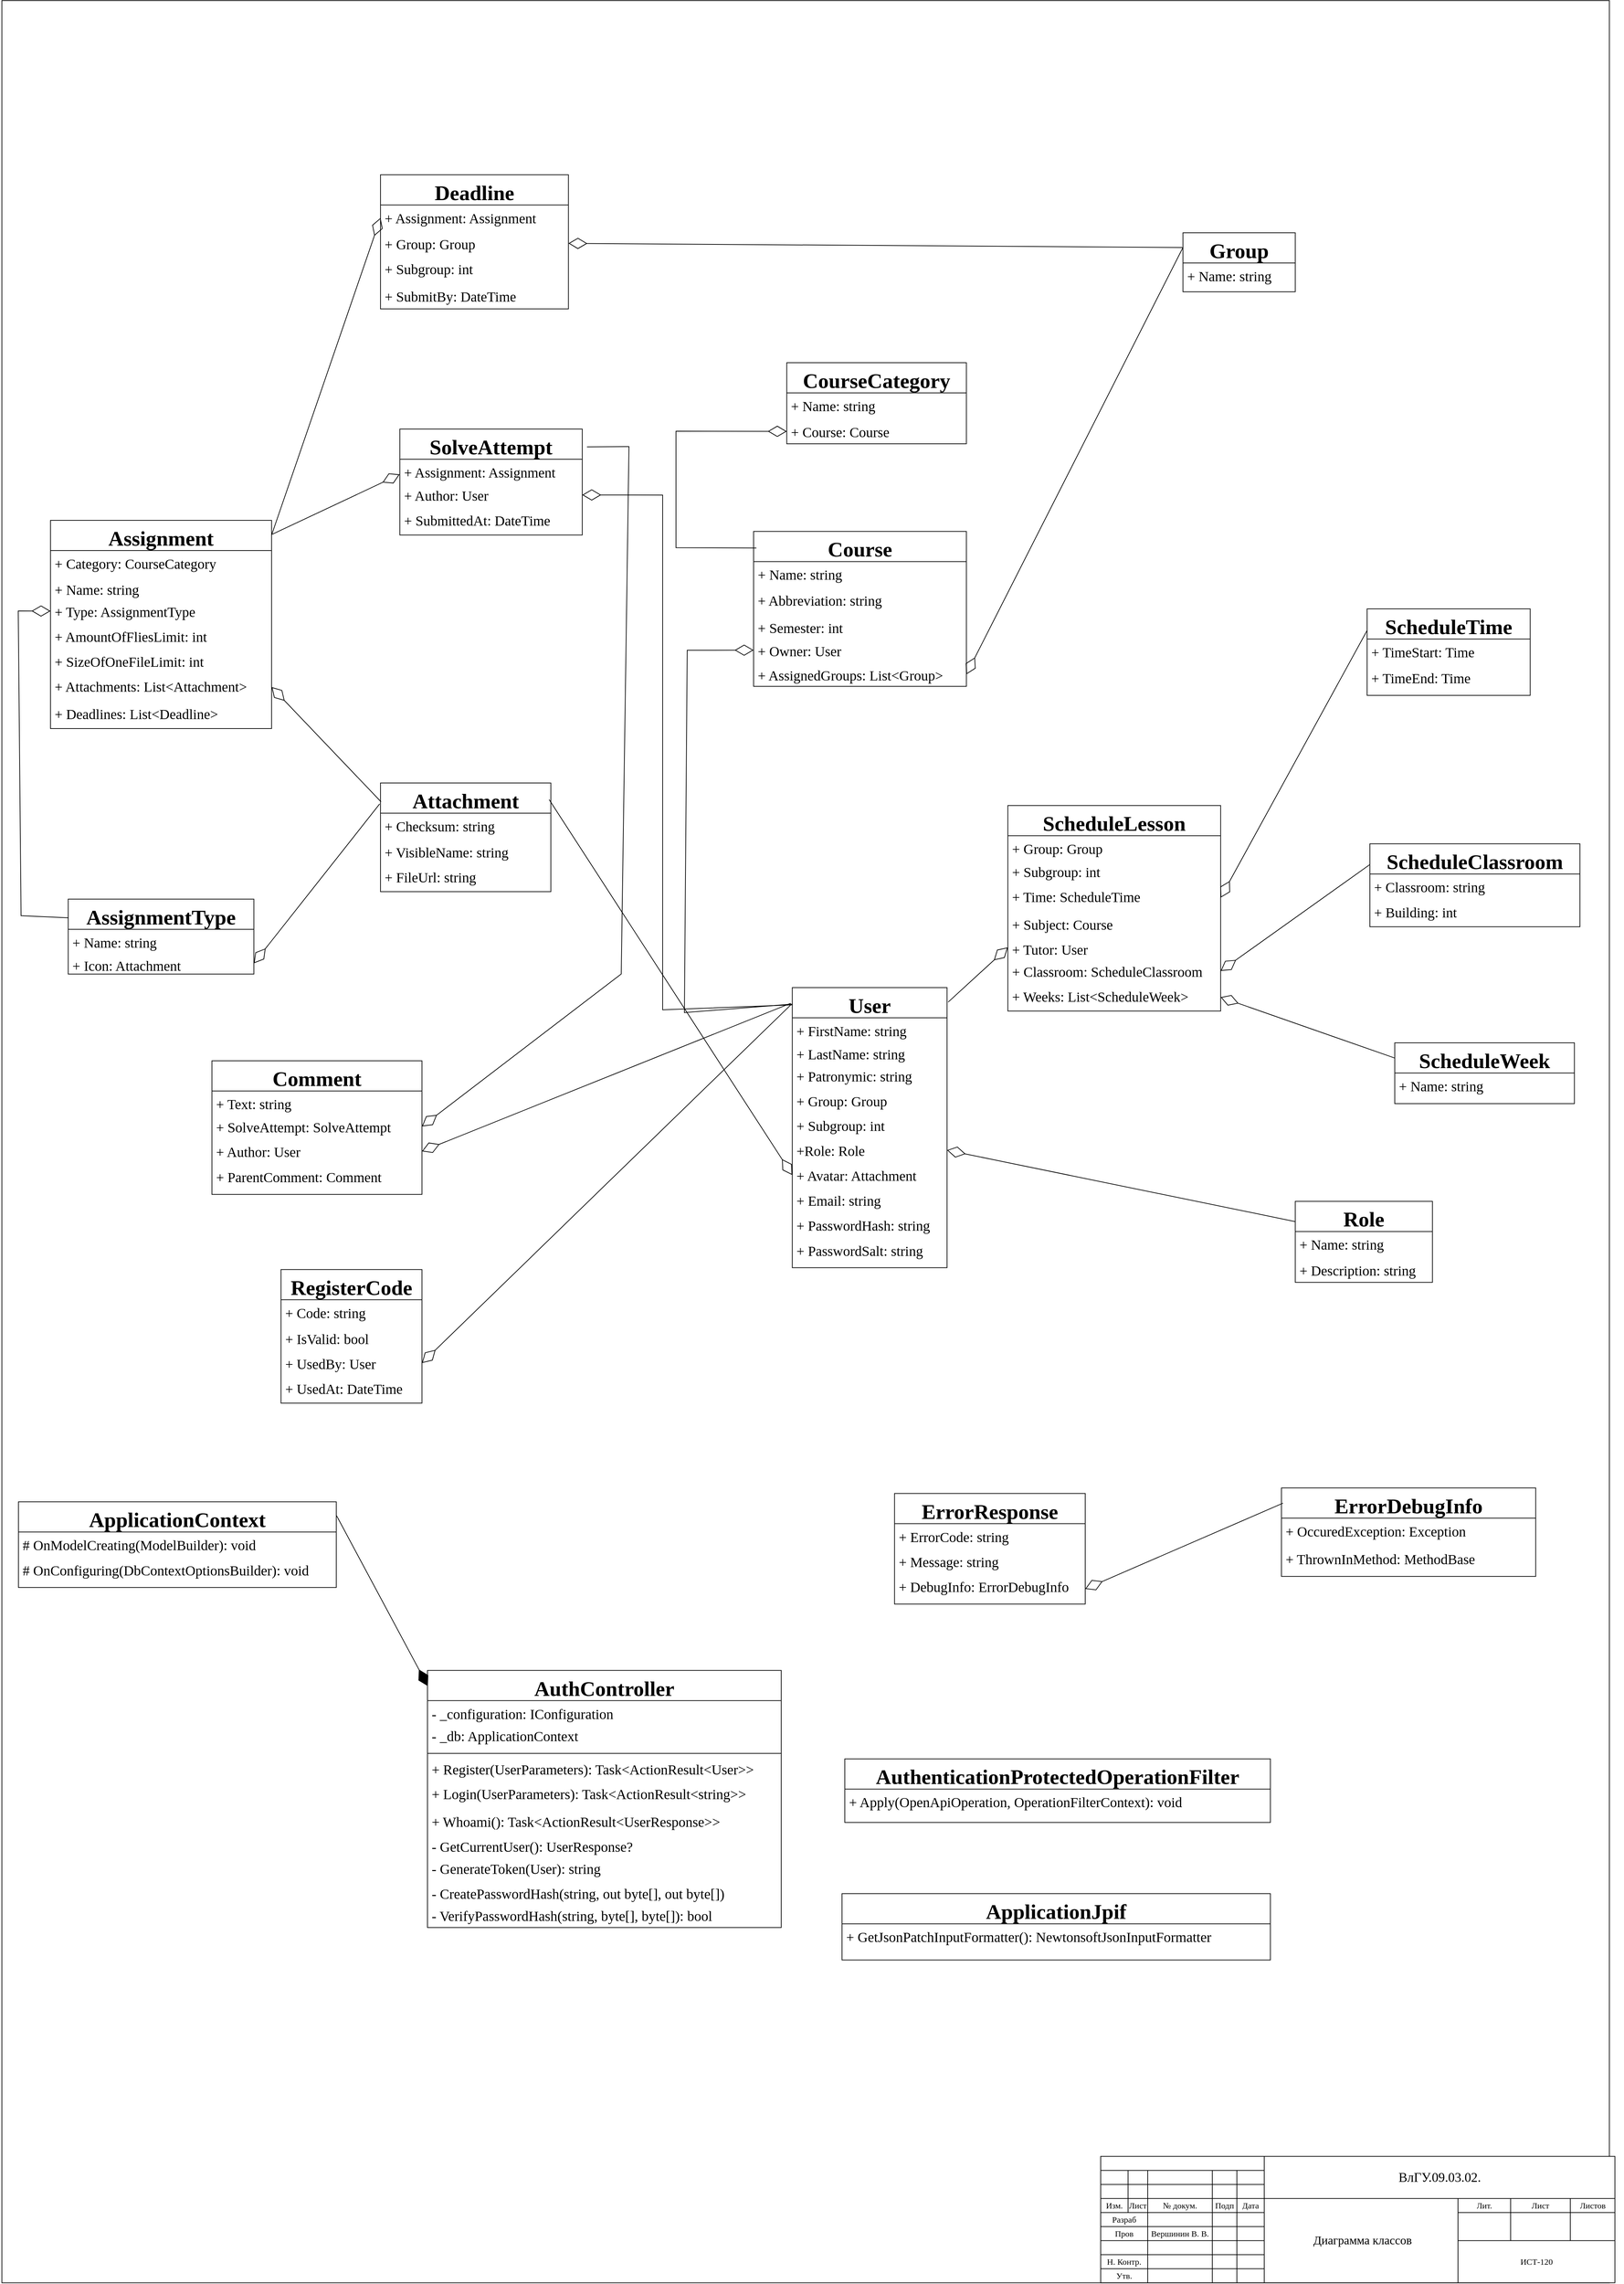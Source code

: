 <mxfile version="20.4.0" type="github">
  <diagram id="R2lEEEUBdFMjLlhIrx00" name="Page-1">
    <mxGraphModel dx="2557" dy="1209" grid="1" gridSize="3.937" guides="1" tooltips="1" connect="1" arrows="1" fold="1" page="1" pageScale="1" pageWidth="2339" pageHeight="3300" math="0" shadow="0" extFonts="Permanent Marker^https://fonts.googleapis.com/css?family=Permanent+Marker">
      <root>
        <mxCell id="0" />
        <mxCell id="1" parent="0" />
        <mxCell id="hRsAympE7n8ipThZUoXn-5" value="" style="group" parent="1" vertex="1" connectable="0">
          <mxGeometry x="39.37" y="11.81" width="2290.006" height="3250.028" as="geometry" />
        </mxCell>
        <mxCell id="Re88ZT5anFD6ZDDiWKG8-269" value="" style="group" parent="hRsAympE7n8ipThZUoXn-5" vertex="1" connectable="0">
          <mxGeometry x="-11.81" width="2290.001" height="3250" as="geometry" />
        </mxCell>
        <mxCell id="bOlvTl43doBLw3R69mOg-1" value="" style="rounded=0;whiteSpace=wrap;html=1;fillColor=none;" parent="Re88ZT5anFD6ZDDiWKG8-269" vertex="1">
          <mxGeometry x="-7.88" width="2290" height="3250" as="geometry" />
        </mxCell>
        <mxCell id="Re88ZT5anFD6ZDDiWKG8-87" value="" style="shape=table;html=1;whiteSpace=wrap;startSize=0;container=1;collapsible=0;childLayout=tableLayout;sketch=0;" parent="Re88ZT5anFD6ZDDiWKG8-269" vertex="1">
          <mxGeometry x="1557.45" y="3070" width="732.551" height="180" as="geometry" />
        </mxCell>
        <mxCell id="Re88ZT5anFD6ZDDiWKG8-88" value="" style="shape=tableRow;horizontal=0;startSize=0;swimlaneHead=0;swimlaneBody=0;top=0;left=0;bottom=0;right=0;collapsible=0;dropTarget=0;fillColor=none;points=[[0,0.5],[1,0.5]];portConstraint=eastwest;dashed=1;sketch=0;" parent="Re88ZT5anFD6ZDDiWKG8-87" vertex="1">
          <mxGeometry width="732.551" height="20" as="geometry" />
        </mxCell>
        <mxCell id="Re88ZT5anFD6ZDDiWKG8-89" value="" style="shape=partialRectangle;html=1;whiteSpace=wrap;connectable=0;fillColor=none;top=0;left=0;bottom=0;right=0;overflow=hidden;dashed=1;sketch=0;rowspan=1;colspan=6;" parent="Re88ZT5anFD6ZDDiWKG8-88" vertex="1">
          <mxGeometry width="233" height="20" as="geometry">
            <mxRectangle width="39" height="20" as="alternateBounds" />
          </mxGeometry>
        </mxCell>
        <mxCell id="Re88ZT5anFD6ZDDiWKG8-90" value="" style="shape=partialRectangle;html=1;whiteSpace=wrap;connectable=0;fillColor=none;top=0;left=0;bottom=0;right=0;overflow=hidden;dashed=1;sketch=0;" parent="Re88ZT5anFD6ZDDiWKG8-88" vertex="1" visible="0">
          <mxGeometry x="39" width="28" height="20" as="geometry">
            <mxRectangle width="28" height="20" as="alternateBounds" />
          </mxGeometry>
        </mxCell>
        <mxCell id="Re88ZT5anFD6ZDDiWKG8-91" value="" style="shape=partialRectangle;html=1;whiteSpace=wrap;connectable=0;fillColor=none;top=0;left=0;bottom=0;right=0;overflow=hidden;dashed=1;sketch=0;" parent="Re88ZT5anFD6ZDDiWKG8-88" vertex="1" visible="0">
          <mxGeometry x="67" width="52" height="20" as="geometry">
            <mxRectangle width="52" height="20" as="alternateBounds" />
          </mxGeometry>
        </mxCell>
        <mxCell id="Re88ZT5anFD6ZDDiWKG8-100" style="shape=partialRectangle;html=1;whiteSpace=wrap;connectable=0;fillColor=none;top=0;left=0;bottom=0;right=0;overflow=hidden;dashed=1;sketch=0;" parent="Re88ZT5anFD6ZDDiWKG8-88" vertex="1" visible="0">
          <mxGeometry x="119" width="40" height="20" as="geometry">
            <mxRectangle width="40" height="20" as="alternateBounds" />
          </mxGeometry>
        </mxCell>
        <mxCell id="Re88ZT5anFD6ZDDiWKG8-103" style="shape=partialRectangle;html=1;whiteSpace=wrap;connectable=0;fillColor=none;top=0;left=0;bottom=0;right=0;overflow=hidden;dashed=1;sketch=0;" parent="Re88ZT5anFD6ZDDiWKG8-88" vertex="1" visible="0">
          <mxGeometry x="159" width="35" height="20" as="geometry">
            <mxRectangle width="35" height="20" as="alternateBounds" />
          </mxGeometry>
        </mxCell>
        <mxCell id="Re88ZT5anFD6ZDDiWKG8-106" style="shape=partialRectangle;html=1;whiteSpace=wrap;connectable=0;fillColor=none;top=0;left=0;bottom=0;right=0;overflow=hidden;dashed=1;sketch=0;" parent="Re88ZT5anFD6ZDDiWKG8-88" vertex="1" visible="0">
          <mxGeometry x="194" width="39" height="20" as="geometry">
            <mxRectangle width="39" height="20" as="alternateBounds" />
          </mxGeometry>
        </mxCell>
        <mxCell id="Re88ZT5anFD6ZDDiWKG8-112" value="&lt;span style=&quot;font-family: &amp;quot;times new roman&amp;quot;, serif; font-size: 18.667px;&quot;&gt;ВлГУ.09.03.02.&lt;/span&gt;" style="shape=partialRectangle;html=1;whiteSpace=wrap;connectable=0;fillColor=none;top=0;left=0;bottom=0;right=0;overflow=hidden;dashed=1;sketch=0;rowspan=3;colspan=12;" parent="Re88ZT5anFD6ZDDiWKG8-88" vertex="1">
          <mxGeometry x="233" width="500" height="60" as="geometry">
            <mxRectangle width="50" height="20" as="alternateBounds" />
          </mxGeometry>
        </mxCell>
        <mxCell id="Re88ZT5anFD6ZDDiWKG8-133" style="shape=partialRectangle;html=1;whiteSpace=wrap;connectable=0;fillColor=none;top=0;left=0;bottom=0;right=0;overflow=hidden;dashed=1;sketch=0;" parent="Re88ZT5anFD6ZDDiWKG8-88" vertex="1" visible="0">
          <mxGeometry x="283" width="39" height="20" as="geometry">
            <mxRectangle width="39" height="20" as="alternateBounds" />
          </mxGeometry>
        </mxCell>
        <mxCell id="Re88ZT5anFD6ZDDiWKG8-136" style="shape=partialRectangle;html=1;whiteSpace=wrap;connectable=0;fillColor=none;top=0;left=0;bottom=0;right=0;overflow=hidden;dashed=1;sketch=0;" parent="Re88ZT5anFD6ZDDiWKG8-88" vertex="1" visible="0">
          <mxGeometry x="322" width="40" height="20" as="geometry">
            <mxRectangle width="40" height="20" as="alternateBounds" />
          </mxGeometry>
        </mxCell>
        <mxCell id="Re88ZT5anFD6ZDDiWKG8-139" style="shape=partialRectangle;html=1;whiteSpace=wrap;connectable=0;fillColor=none;top=0;left=0;bottom=0;right=0;overflow=hidden;dashed=1;sketch=0;" parent="Re88ZT5anFD6ZDDiWKG8-88" vertex="1" visible="0">
          <mxGeometry x="362" width="39" height="20" as="geometry">
            <mxRectangle width="39" height="20" as="alternateBounds" />
          </mxGeometry>
        </mxCell>
        <mxCell id="Re88ZT5anFD6ZDDiWKG8-142" style="shape=partialRectangle;html=1;whiteSpace=wrap;connectable=0;fillColor=none;top=0;left=0;bottom=0;right=0;overflow=hidden;dashed=1;sketch=0;" parent="Re88ZT5anFD6ZDDiWKG8-88" vertex="1" visible="0">
          <mxGeometry x="401" width="40" height="20" as="geometry">
            <mxRectangle width="40" height="20" as="alternateBounds" />
          </mxGeometry>
        </mxCell>
        <mxCell id="Re88ZT5anFD6ZDDiWKG8-145" style="shape=partialRectangle;html=1;whiteSpace=wrap;connectable=0;fillColor=none;top=0;left=0;bottom=0;right=0;overflow=hidden;dashed=1;sketch=0;" parent="Re88ZT5anFD6ZDDiWKG8-88" vertex="1" visible="0">
          <mxGeometry x="441" width="39" height="20" as="geometry">
            <mxRectangle width="39" height="20" as="alternateBounds" />
          </mxGeometry>
        </mxCell>
        <mxCell id="Re88ZT5anFD6ZDDiWKG8-115" style="shape=partialRectangle;html=1;whiteSpace=wrap;connectable=0;fillColor=none;top=0;left=0;bottom=0;right=0;overflow=hidden;dashed=1;sketch=0;" parent="Re88ZT5anFD6ZDDiWKG8-88" vertex="1" visible="0">
          <mxGeometry x="480" width="29" height="20" as="geometry">
            <mxRectangle width="29" height="20" as="alternateBounds" />
          </mxGeometry>
        </mxCell>
        <mxCell id="Re88ZT5anFD6ZDDiWKG8-130" style="shape=partialRectangle;html=1;whiteSpace=wrap;connectable=0;fillColor=none;top=0;left=0;bottom=0;right=0;overflow=hidden;dashed=1;sketch=0;" parent="Re88ZT5anFD6ZDDiWKG8-88" vertex="1" visible="0">
          <mxGeometry x="509" width="75" height="20" as="geometry">
            <mxRectangle width="75" height="20" as="alternateBounds" />
          </mxGeometry>
        </mxCell>
        <mxCell id="Re88ZT5anFD6ZDDiWKG8-127" style="shape=partialRectangle;html=1;whiteSpace=wrap;connectable=0;fillColor=none;top=0;left=0;bottom=0;right=0;overflow=hidden;dashed=1;sketch=0;" parent="Re88ZT5anFD6ZDDiWKG8-88" vertex="1" visible="0">
          <mxGeometry x="584" width="85" height="20" as="geometry">
            <mxRectangle width="85" height="20" as="alternateBounds" />
          </mxGeometry>
        </mxCell>
        <mxCell id="Re88ZT5anFD6ZDDiWKG8-124" style="shape=partialRectangle;html=1;whiteSpace=wrap;connectable=0;fillColor=none;top=0;left=0;bottom=0;right=0;overflow=hidden;dashed=1;sketch=0;" parent="Re88ZT5anFD6ZDDiWKG8-88" vertex="1" visible="0">
          <mxGeometry x="669" width="64" height="20" as="geometry">
            <mxRectangle width="64" height="20" as="alternateBounds" />
          </mxGeometry>
        </mxCell>
        <mxCell id="Re88ZT5anFD6ZDDiWKG8-92" value="" style="shape=tableRow;horizontal=0;startSize=0;swimlaneHead=0;swimlaneBody=0;top=0;left=0;bottom=0;right=0;collapsible=0;dropTarget=0;fillColor=none;points=[[0,0.5],[1,0.5]];portConstraint=eastwest;dashed=1;sketch=0;" parent="Re88ZT5anFD6ZDDiWKG8-87" vertex="1">
          <mxGeometry y="20" width="732.551" height="20" as="geometry" />
        </mxCell>
        <mxCell id="Re88ZT5anFD6ZDDiWKG8-93" value="" style="shape=partialRectangle;html=1;whiteSpace=wrap;connectable=0;fillColor=none;top=0;left=0;bottom=0;right=0;overflow=hidden;dashed=1;sketch=0;" parent="Re88ZT5anFD6ZDDiWKG8-92" vertex="1">
          <mxGeometry width="39" height="20" as="geometry">
            <mxRectangle width="39" height="20" as="alternateBounds" />
          </mxGeometry>
        </mxCell>
        <mxCell id="Re88ZT5anFD6ZDDiWKG8-94" value="" style="shape=partialRectangle;html=1;whiteSpace=wrap;connectable=0;fillColor=none;top=0;left=0;bottom=0;right=0;overflow=hidden;dashed=1;sketch=0;" parent="Re88ZT5anFD6ZDDiWKG8-92" vertex="1">
          <mxGeometry x="39" width="28" height="20" as="geometry">
            <mxRectangle width="28" height="20" as="alternateBounds" />
          </mxGeometry>
        </mxCell>
        <mxCell id="Re88ZT5anFD6ZDDiWKG8-95" value="" style="shape=partialRectangle;html=1;whiteSpace=wrap;connectable=0;fillColor=none;top=0;left=0;bottom=0;right=0;overflow=hidden;dashed=1;sketch=0;rowspan=1;colspan=2;" parent="Re88ZT5anFD6ZDDiWKG8-92" vertex="1">
          <mxGeometry x="67" width="92" height="20" as="geometry">
            <mxRectangle width="52" height="20" as="alternateBounds" />
          </mxGeometry>
        </mxCell>
        <mxCell id="Re88ZT5anFD6ZDDiWKG8-101" style="shape=partialRectangle;html=1;whiteSpace=wrap;connectable=0;fillColor=none;top=0;left=0;bottom=0;right=0;overflow=hidden;dashed=1;sketch=0;" parent="Re88ZT5anFD6ZDDiWKG8-92" vertex="1" visible="0">
          <mxGeometry x="119" width="40" height="20" as="geometry">
            <mxRectangle width="40" height="20" as="alternateBounds" />
          </mxGeometry>
        </mxCell>
        <mxCell id="Re88ZT5anFD6ZDDiWKG8-104" style="shape=partialRectangle;html=1;whiteSpace=wrap;connectable=0;fillColor=none;top=0;left=0;bottom=0;right=0;overflow=hidden;dashed=1;sketch=0;" parent="Re88ZT5anFD6ZDDiWKG8-92" vertex="1">
          <mxGeometry x="159" width="35" height="20" as="geometry">
            <mxRectangle width="35" height="20" as="alternateBounds" />
          </mxGeometry>
        </mxCell>
        <mxCell id="Re88ZT5anFD6ZDDiWKG8-107" style="shape=partialRectangle;html=1;whiteSpace=wrap;connectable=0;fillColor=none;top=0;left=0;bottom=0;right=0;overflow=hidden;dashed=1;sketch=0;" parent="Re88ZT5anFD6ZDDiWKG8-92" vertex="1">
          <mxGeometry x="194" width="39" height="20" as="geometry">
            <mxRectangle width="39" height="20" as="alternateBounds" />
          </mxGeometry>
        </mxCell>
        <mxCell id="Re88ZT5anFD6ZDDiWKG8-113" style="shape=partialRectangle;html=1;whiteSpace=wrap;connectable=0;fillColor=none;top=0;left=0;bottom=0;right=0;overflow=hidden;dashed=1;sketch=0;" parent="Re88ZT5anFD6ZDDiWKG8-92" vertex="1" visible="0">
          <mxGeometry x="233" width="50" height="20" as="geometry">
            <mxRectangle width="50" height="20" as="alternateBounds" />
          </mxGeometry>
        </mxCell>
        <mxCell id="Re88ZT5anFD6ZDDiWKG8-134" style="shape=partialRectangle;html=1;whiteSpace=wrap;connectable=0;fillColor=none;top=0;left=0;bottom=0;right=0;overflow=hidden;dashed=1;sketch=0;" parent="Re88ZT5anFD6ZDDiWKG8-92" vertex="1" visible="0">
          <mxGeometry x="283" width="39" height="20" as="geometry">
            <mxRectangle width="39" height="20" as="alternateBounds" />
          </mxGeometry>
        </mxCell>
        <mxCell id="Re88ZT5anFD6ZDDiWKG8-137" style="shape=partialRectangle;html=1;whiteSpace=wrap;connectable=0;fillColor=none;top=0;left=0;bottom=0;right=0;overflow=hidden;dashed=1;sketch=0;" parent="Re88ZT5anFD6ZDDiWKG8-92" vertex="1" visible="0">
          <mxGeometry x="322" width="40" height="20" as="geometry">
            <mxRectangle width="40" height="20" as="alternateBounds" />
          </mxGeometry>
        </mxCell>
        <mxCell id="Re88ZT5anFD6ZDDiWKG8-140" style="shape=partialRectangle;html=1;whiteSpace=wrap;connectable=0;fillColor=none;top=0;left=0;bottom=0;right=0;overflow=hidden;dashed=1;sketch=0;" parent="Re88ZT5anFD6ZDDiWKG8-92" vertex="1" visible="0">
          <mxGeometry x="362" width="39" height="20" as="geometry">
            <mxRectangle width="39" height="20" as="alternateBounds" />
          </mxGeometry>
        </mxCell>
        <mxCell id="Re88ZT5anFD6ZDDiWKG8-143" style="shape=partialRectangle;html=1;whiteSpace=wrap;connectable=0;fillColor=none;top=0;left=0;bottom=0;right=0;overflow=hidden;dashed=1;sketch=0;" parent="Re88ZT5anFD6ZDDiWKG8-92" vertex="1" visible="0">
          <mxGeometry x="401" width="40" height="20" as="geometry">
            <mxRectangle width="40" height="20" as="alternateBounds" />
          </mxGeometry>
        </mxCell>
        <mxCell id="Re88ZT5anFD6ZDDiWKG8-146" style="shape=partialRectangle;html=1;whiteSpace=wrap;connectable=0;fillColor=none;top=0;left=0;bottom=0;right=0;overflow=hidden;dashed=1;sketch=0;" parent="Re88ZT5anFD6ZDDiWKG8-92" vertex="1" visible="0">
          <mxGeometry x="441" width="39" height="20" as="geometry">
            <mxRectangle width="39" height="20" as="alternateBounds" />
          </mxGeometry>
        </mxCell>
        <mxCell id="Re88ZT5anFD6ZDDiWKG8-116" style="shape=partialRectangle;html=1;whiteSpace=wrap;connectable=0;fillColor=none;top=0;left=0;bottom=0;right=0;overflow=hidden;dashed=1;sketch=0;" parent="Re88ZT5anFD6ZDDiWKG8-92" vertex="1" visible="0">
          <mxGeometry x="480" width="29" height="20" as="geometry">
            <mxRectangle width="29" height="20" as="alternateBounds" />
          </mxGeometry>
        </mxCell>
        <mxCell id="Re88ZT5anFD6ZDDiWKG8-131" style="shape=partialRectangle;html=1;whiteSpace=wrap;connectable=0;fillColor=none;top=0;left=0;bottom=0;right=0;overflow=hidden;dashed=1;sketch=0;" parent="Re88ZT5anFD6ZDDiWKG8-92" vertex="1" visible="0">
          <mxGeometry x="509" width="75" height="20" as="geometry">
            <mxRectangle width="75" height="20" as="alternateBounds" />
          </mxGeometry>
        </mxCell>
        <mxCell id="Re88ZT5anFD6ZDDiWKG8-128" style="shape=partialRectangle;html=1;whiteSpace=wrap;connectable=0;fillColor=none;top=0;left=0;bottom=0;right=0;overflow=hidden;dashed=1;sketch=0;" parent="Re88ZT5anFD6ZDDiWKG8-92" vertex="1" visible="0">
          <mxGeometry x="584" width="85" height="20" as="geometry">
            <mxRectangle width="85" height="20" as="alternateBounds" />
          </mxGeometry>
        </mxCell>
        <mxCell id="Re88ZT5anFD6ZDDiWKG8-125" style="shape=partialRectangle;html=1;whiteSpace=wrap;connectable=0;fillColor=none;top=0;left=0;bottom=0;right=0;overflow=hidden;dashed=1;sketch=0;" parent="Re88ZT5anFD6ZDDiWKG8-92" vertex="1" visible="0">
          <mxGeometry x="669" width="64" height="20" as="geometry">
            <mxRectangle width="64" height="20" as="alternateBounds" />
          </mxGeometry>
        </mxCell>
        <mxCell id="Re88ZT5anFD6ZDDiWKG8-96" value="" style="shape=tableRow;horizontal=0;startSize=0;swimlaneHead=0;swimlaneBody=0;top=0;left=0;bottom=0;right=0;collapsible=0;dropTarget=0;fillColor=none;points=[[0,0.5],[1,0.5]];portConstraint=eastwest;dashed=1;sketch=0;" parent="Re88ZT5anFD6ZDDiWKG8-87" vertex="1">
          <mxGeometry y="40" width="732.551" height="20" as="geometry" />
        </mxCell>
        <mxCell id="Re88ZT5anFD6ZDDiWKG8-97" value="" style="shape=partialRectangle;html=1;whiteSpace=wrap;connectable=0;fillColor=none;top=0;left=0;bottom=0;right=0;overflow=hidden;dashed=1;sketch=0;" parent="Re88ZT5anFD6ZDDiWKG8-96" vertex="1">
          <mxGeometry width="39" height="20" as="geometry">
            <mxRectangle width="39" height="20" as="alternateBounds" />
          </mxGeometry>
        </mxCell>
        <mxCell id="Re88ZT5anFD6ZDDiWKG8-98" value="" style="shape=partialRectangle;html=1;whiteSpace=wrap;connectable=0;fillColor=none;top=0;left=0;bottom=0;right=0;overflow=hidden;dashed=1;sketch=0;" parent="Re88ZT5anFD6ZDDiWKG8-96" vertex="1">
          <mxGeometry x="39" width="28" height="20" as="geometry">
            <mxRectangle width="28" height="20" as="alternateBounds" />
          </mxGeometry>
        </mxCell>
        <mxCell id="Re88ZT5anFD6ZDDiWKG8-99" value="" style="shape=partialRectangle;html=1;whiteSpace=wrap;connectable=0;fillColor=none;top=0;left=0;bottom=0;right=0;overflow=hidden;pointerEvents=1;dashed=1;sketch=0;rowspan=1;colspan=2;" parent="Re88ZT5anFD6ZDDiWKG8-96" vertex="1">
          <mxGeometry x="67" width="92" height="20" as="geometry">
            <mxRectangle width="52" height="20" as="alternateBounds" />
          </mxGeometry>
        </mxCell>
        <mxCell id="Re88ZT5anFD6ZDDiWKG8-102" style="shape=partialRectangle;html=1;whiteSpace=wrap;connectable=0;fillColor=none;top=0;left=0;bottom=0;right=0;overflow=hidden;pointerEvents=1;dashed=1;sketch=0;" parent="Re88ZT5anFD6ZDDiWKG8-96" vertex="1" visible="0">
          <mxGeometry x="119" width="40" height="20" as="geometry">
            <mxRectangle width="40" height="20" as="alternateBounds" />
          </mxGeometry>
        </mxCell>
        <mxCell id="Re88ZT5anFD6ZDDiWKG8-105" style="shape=partialRectangle;html=1;whiteSpace=wrap;connectable=0;fillColor=none;top=0;left=0;bottom=0;right=0;overflow=hidden;pointerEvents=1;dashed=1;sketch=0;" parent="Re88ZT5anFD6ZDDiWKG8-96" vertex="1">
          <mxGeometry x="159" width="35" height="20" as="geometry">
            <mxRectangle width="35" height="20" as="alternateBounds" />
          </mxGeometry>
        </mxCell>
        <mxCell id="Re88ZT5anFD6ZDDiWKG8-108" style="shape=partialRectangle;html=1;whiteSpace=wrap;connectable=0;fillColor=none;top=0;left=0;bottom=0;right=0;overflow=hidden;pointerEvents=1;dashed=1;sketch=0;" parent="Re88ZT5anFD6ZDDiWKG8-96" vertex="1">
          <mxGeometry x="194" width="39" height="20" as="geometry">
            <mxRectangle width="39" height="20" as="alternateBounds" />
          </mxGeometry>
        </mxCell>
        <mxCell id="Re88ZT5anFD6ZDDiWKG8-114" style="shape=partialRectangle;html=1;whiteSpace=wrap;connectable=0;fillColor=none;top=0;left=0;bottom=0;right=0;overflow=hidden;pointerEvents=1;dashed=1;sketch=0;" parent="Re88ZT5anFD6ZDDiWKG8-96" vertex="1" visible="0">
          <mxGeometry x="233" width="50" height="20" as="geometry">
            <mxRectangle width="50" height="20" as="alternateBounds" />
          </mxGeometry>
        </mxCell>
        <mxCell id="Re88ZT5anFD6ZDDiWKG8-135" style="shape=partialRectangle;html=1;whiteSpace=wrap;connectable=0;fillColor=none;top=0;left=0;bottom=0;right=0;overflow=hidden;pointerEvents=1;dashed=1;sketch=0;" parent="Re88ZT5anFD6ZDDiWKG8-96" vertex="1" visible="0">
          <mxGeometry x="283" width="39" height="20" as="geometry">
            <mxRectangle width="39" height="20" as="alternateBounds" />
          </mxGeometry>
        </mxCell>
        <mxCell id="Re88ZT5anFD6ZDDiWKG8-138" style="shape=partialRectangle;html=1;whiteSpace=wrap;connectable=0;fillColor=none;top=0;left=0;bottom=0;right=0;overflow=hidden;pointerEvents=1;dashed=1;sketch=0;" parent="Re88ZT5anFD6ZDDiWKG8-96" vertex="1" visible="0">
          <mxGeometry x="322" width="40" height="20" as="geometry">
            <mxRectangle width="40" height="20" as="alternateBounds" />
          </mxGeometry>
        </mxCell>
        <mxCell id="Re88ZT5anFD6ZDDiWKG8-141" style="shape=partialRectangle;html=1;whiteSpace=wrap;connectable=0;fillColor=none;top=0;left=0;bottom=0;right=0;overflow=hidden;pointerEvents=1;dashed=1;sketch=0;" parent="Re88ZT5anFD6ZDDiWKG8-96" vertex="1" visible="0">
          <mxGeometry x="362" width="39" height="20" as="geometry">
            <mxRectangle width="39" height="20" as="alternateBounds" />
          </mxGeometry>
        </mxCell>
        <mxCell id="Re88ZT5anFD6ZDDiWKG8-144" style="shape=partialRectangle;html=1;whiteSpace=wrap;connectable=0;fillColor=none;top=0;left=0;bottom=0;right=0;overflow=hidden;pointerEvents=1;dashed=1;sketch=0;" parent="Re88ZT5anFD6ZDDiWKG8-96" vertex="1" visible="0">
          <mxGeometry x="401" width="40" height="20" as="geometry">
            <mxRectangle width="40" height="20" as="alternateBounds" />
          </mxGeometry>
        </mxCell>
        <mxCell id="Re88ZT5anFD6ZDDiWKG8-147" style="shape=partialRectangle;html=1;whiteSpace=wrap;connectable=0;fillColor=none;top=0;left=0;bottom=0;right=0;overflow=hidden;pointerEvents=1;dashed=1;sketch=0;" parent="Re88ZT5anFD6ZDDiWKG8-96" vertex="1" visible="0">
          <mxGeometry x="441" width="39" height="20" as="geometry">
            <mxRectangle width="39" height="20" as="alternateBounds" />
          </mxGeometry>
        </mxCell>
        <mxCell id="Re88ZT5anFD6ZDDiWKG8-117" style="shape=partialRectangle;html=1;whiteSpace=wrap;connectable=0;fillColor=none;top=0;left=0;bottom=0;right=0;overflow=hidden;pointerEvents=1;dashed=1;sketch=0;" parent="Re88ZT5anFD6ZDDiWKG8-96" vertex="1" visible="0">
          <mxGeometry x="480" width="29" height="20" as="geometry">
            <mxRectangle width="29" height="20" as="alternateBounds" />
          </mxGeometry>
        </mxCell>
        <mxCell id="Re88ZT5anFD6ZDDiWKG8-132" style="shape=partialRectangle;html=1;whiteSpace=wrap;connectable=0;fillColor=none;top=0;left=0;bottom=0;right=0;overflow=hidden;pointerEvents=1;dashed=1;sketch=0;" parent="Re88ZT5anFD6ZDDiWKG8-96" vertex="1" visible="0">
          <mxGeometry x="509" width="75" height="20" as="geometry">
            <mxRectangle width="75" height="20" as="alternateBounds" />
          </mxGeometry>
        </mxCell>
        <mxCell id="Re88ZT5anFD6ZDDiWKG8-129" style="shape=partialRectangle;html=1;whiteSpace=wrap;connectable=0;fillColor=none;top=0;left=0;bottom=0;right=0;overflow=hidden;pointerEvents=1;dashed=1;sketch=0;" parent="Re88ZT5anFD6ZDDiWKG8-96" vertex="1" visible="0">
          <mxGeometry x="584" width="85" height="20" as="geometry">
            <mxRectangle width="85" height="20" as="alternateBounds" />
          </mxGeometry>
        </mxCell>
        <mxCell id="Re88ZT5anFD6ZDDiWKG8-126" style="shape=partialRectangle;html=1;whiteSpace=wrap;connectable=0;fillColor=none;top=0;left=0;bottom=0;right=0;overflow=hidden;pointerEvents=1;dashed=1;sketch=0;" parent="Re88ZT5anFD6ZDDiWKG8-96" vertex="1" visible="0">
          <mxGeometry x="669" width="64" height="20" as="geometry">
            <mxRectangle width="64" height="20" as="alternateBounds" />
          </mxGeometry>
        </mxCell>
        <mxCell id="Re88ZT5anFD6ZDDiWKG8-248" style="shape=tableRow;horizontal=0;startSize=0;swimlaneHead=0;swimlaneBody=0;top=0;left=0;bottom=0;right=0;collapsible=0;dropTarget=0;fillColor=none;points=[[0,0.5],[1,0.5]];portConstraint=eastwest;dashed=1;sketch=0;" parent="Re88ZT5anFD6ZDDiWKG8-87" vertex="1">
          <mxGeometry y="60" width="732.551" height="20" as="geometry" />
        </mxCell>
        <mxCell id="Re88ZT5anFD6ZDDiWKG8-249" value="&lt;font face=&quot;Times New Roman&quot;&gt;Изм.&lt;/font&gt;" style="shape=partialRectangle;html=1;whiteSpace=wrap;connectable=0;fillColor=none;top=0;left=0;bottom=0;right=0;overflow=hidden;dashed=1;sketch=0;" parent="Re88ZT5anFD6ZDDiWKG8-248" vertex="1">
          <mxGeometry width="39" height="20" as="geometry">
            <mxRectangle width="39" height="20" as="alternateBounds" />
          </mxGeometry>
        </mxCell>
        <mxCell id="Re88ZT5anFD6ZDDiWKG8-250" value="&lt;font face=&quot;Times New Roman&quot;&gt;Лист&lt;/font&gt;" style="shape=partialRectangle;html=1;whiteSpace=wrap;connectable=0;fillColor=none;top=0;left=0;bottom=0;right=0;overflow=hidden;dashed=1;sketch=0;" parent="Re88ZT5anFD6ZDDiWKG8-248" vertex="1">
          <mxGeometry x="39" width="28" height="20" as="geometry">
            <mxRectangle width="28" height="20" as="alternateBounds" />
          </mxGeometry>
        </mxCell>
        <mxCell id="Re88ZT5anFD6ZDDiWKG8-251" value="&lt;font face=&quot;Times New Roman&quot;&gt;№ докум.&lt;/font&gt;" style="shape=partialRectangle;html=1;whiteSpace=wrap;connectable=0;fillColor=none;top=0;left=0;bottom=0;right=0;overflow=hidden;pointerEvents=1;dashed=1;sketch=0;rowspan=1;colspan=2;" parent="Re88ZT5anFD6ZDDiWKG8-248" vertex="1">
          <mxGeometry x="67" width="92" height="20" as="geometry">
            <mxRectangle width="52" height="20" as="alternateBounds" />
          </mxGeometry>
        </mxCell>
        <mxCell id="Re88ZT5anFD6ZDDiWKG8-252" style="shape=partialRectangle;html=1;whiteSpace=wrap;connectable=0;fillColor=none;top=0;left=0;bottom=0;right=0;overflow=hidden;pointerEvents=1;dashed=1;sketch=0;" parent="Re88ZT5anFD6ZDDiWKG8-248" vertex="1" visible="0">
          <mxGeometry x="119" width="40" height="20" as="geometry">
            <mxRectangle width="40" height="20" as="alternateBounds" />
          </mxGeometry>
        </mxCell>
        <mxCell id="Re88ZT5anFD6ZDDiWKG8-253" value="&lt;font face=&quot;Times New Roman&quot;&gt;Подп&lt;/font&gt;" style="shape=partialRectangle;html=1;whiteSpace=wrap;connectable=0;fillColor=none;top=0;left=0;bottom=0;right=0;overflow=hidden;pointerEvents=1;dashed=1;sketch=0;" parent="Re88ZT5anFD6ZDDiWKG8-248" vertex="1">
          <mxGeometry x="159" width="35" height="20" as="geometry">
            <mxRectangle width="35" height="20" as="alternateBounds" />
          </mxGeometry>
        </mxCell>
        <mxCell id="Re88ZT5anFD6ZDDiWKG8-254" value="&lt;font face=&quot;Times New Roman&quot;&gt;Дата&lt;/font&gt;" style="shape=partialRectangle;html=1;whiteSpace=wrap;connectable=0;fillColor=none;top=0;left=0;bottom=0;right=0;overflow=hidden;pointerEvents=1;dashed=1;sketch=0;" parent="Re88ZT5anFD6ZDDiWKG8-248" vertex="1">
          <mxGeometry x="194" width="39" height="20" as="geometry">
            <mxRectangle width="39" height="20" as="alternateBounds" />
          </mxGeometry>
        </mxCell>
        <mxCell id="Re88ZT5anFD6ZDDiWKG8-256" value="&lt;span style=&quot;font-family: &amp;quot;Times New Roman&amp;quot;; font-size: 17px;&quot;&gt;&amp;nbsp;Диаграмма классов&lt;/span&gt;" style="shape=partialRectangle;html=1;whiteSpace=wrap;connectable=0;fillColor=none;top=0;left=0;bottom=0;right=0;overflow=hidden;pointerEvents=1;dashed=1;sketch=0;rowspan=6;colspan=7;" parent="Re88ZT5anFD6ZDDiWKG8-248" vertex="1">
          <mxGeometry x="233" width="276" height="120" as="geometry">
            <mxRectangle width="50" height="20" as="alternateBounds" />
          </mxGeometry>
        </mxCell>
        <mxCell id="Re88ZT5anFD6ZDDiWKG8-257" style="shape=partialRectangle;html=1;whiteSpace=wrap;connectable=0;fillColor=none;top=0;left=0;bottom=0;right=0;overflow=hidden;pointerEvents=1;dashed=1;sketch=0;" parent="Re88ZT5anFD6ZDDiWKG8-248" vertex="1" visible="0">
          <mxGeometry x="283" width="39" height="20" as="geometry">
            <mxRectangle width="39" height="20" as="alternateBounds" />
          </mxGeometry>
        </mxCell>
        <mxCell id="Re88ZT5anFD6ZDDiWKG8-258" style="shape=partialRectangle;html=1;whiteSpace=wrap;connectable=0;fillColor=none;top=0;left=0;bottom=0;right=0;overflow=hidden;pointerEvents=1;dashed=1;sketch=0;" parent="Re88ZT5anFD6ZDDiWKG8-248" vertex="1" visible="0">
          <mxGeometry x="322" width="40" height="20" as="geometry">
            <mxRectangle width="40" height="20" as="alternateBounds" />
          </mxGeometry>
        </mxCell>
        <mxCell id="Re88ZT5anFD6ZDDiWKG8-259" style="shape=partialRectangle;html=1;whiteSpace=wrap;connectable=0;fillColor=none;top=0;left=0;bottom=0;right=0;overflow=hidden;pointerEvents=1;dashed=1;sketch=0;" parent="Re88ZT5anFD6ZDDiWKG8-248" vertex="1" visible="0">
          <mxGeometry x="362" width="39" height="20" as="geometry">
            <mxRectangle width="39" height="20" as="alternateBounds" />
          </mxGeometry>
        </mxCell>
        <mxCell id="Re88ZT5anFD6ZDDiWKG8-260" style="shape=partialRectangle;html=1;whiteSpace=wrap;connectable=0;fillColor=none;top=0;left=0;bottom=0;right=0;overflow=hidden;pointerEvents=1;dashed=1;sketch=0;" parent="Re88ZT5anFD6ZDDiWKG8-248" vertex="1" visible="0">
          <mxGeometry x="401" width="40" height="20" as="geometry">
            <mxRectangle width="40" height="20" as="alternateBounds" />
          </mxGeometry>
        </mxCell>
        <mxCell id="Re88ZT5anFD6ZDDiWKG8-261" style="shape=partialRectangle;html=1;whiteSpace=wrap;connectable=0;fillColor=none;top=0;left=0;bottom=0;right=0;overflow=hidden;pointerEvents=1;dashed=1;sketch=0;" parent="Re88ZT5anFD6ZDDiWKG8-248" vertex="1" visible="0">
          <mxGeometry x="441" width="39" height="20" as="geometry">
            <mxRectangle width="39" height="20" as="alternateBounds" />
          </mxGeometry>
        </mxCell>
        <mxCell id="Re88ZT5anFD6ZDDiWKG8-262" style="shape=partialRectangle;html=1;whiteSpace=wrap;connectable=0;fillColor=none;top=0;left=0;bottom=0;right=0;overflow=hidden;pointerEvents=1;dashed=1;sketch=0;" parent="Re88ZT5anFD6ZDDiWKG8-248" vertex="1" visible="0">
          <mxGeometry x="480" width="29" height="20" as="geometry">
            <mxRectangle width="29" height="20" as="alternateBounds" />
          </mxGeometry>
        </mxCell>
        <mxCell id="Re88ZT5anFD6ZDDiWKG8-263" value="&lt;font face=&quot;Times New Roman&quot;&gt;Лит.&lt;/font&gt;" style="shape=partialRectangle;html=1;whiteSpace=wrap;connectable=0;fillColor=none;top=0;left=0;bottom=0;right=0;overflow=hidden;pointerEvents=1;dashed=1;sketch=0;" parent="Re88ZT5anFD6ZDDiWKG8-248" vertex="1">
          <mxGeometry x="509" width="75" height="20" as="geometry">
            <mxRectangle width="75" height="20" as="alternateBounds" />
          </mxGeometry>
        </mxCell>
        <mxCell id="Re88ZT5anFD6ZDDiWKG8-264" value="&lt;font face=&quot;Times New Roman&quot;&gt;Лист&lt;/font&gt;" style="shape=partialRectangle;html=1;whiteSpace=wrap;connectable=0;fillColor=none;top=0;left=0;bottom=0;right=0;overflow=hidden;pointerEvents=1;dashed=1;sketch=0;" parent="Re88ZT5anFD6ZDDiWKG8-248" vertex="1">
          <mxGeometry x="584" width="85" height="20" as="geometry">
            <mxRectangle width="85" height="20" as="alternateBounds" />
          </mxGeometry>
        </mxCell>
        <mxCell id="Re88ZT5anFD6ZDDiWKG8-265" value="&lt;font face=&quot;Times New Roman&quot;&gt;Листов&lt;/font&gt;" style="shape=partialRectangle;html=1;whiteSpace=wrap;connectable=0;fillColor=none;top=0;left=0;bottom=0;right=0;overflow=hidden;pointerEvents=1;dashed=1;sketch=0;" parent="Re88ZT5anFD6ZDDiWKG8-248" vertex="1">
          <mxGeometry x="669" width="64" height="20" as="geometry">
            <mxRectangle width="64" height="20" as="alternateBounds" />
          </mxGeometry>
        </mxCell>
        <mxCell id="Re88ZT5anFD6ZDDiWKG8-228" style="shape=tableRow;horizontal=0;startSize=0;swimlaneHead=0;swimlaneBody=0;top=0;left=0;bottom=0;right=0;collapsible=0;dropTarget=0;fillColor=none;points=[[0,0.5],[1,0.5]];portConstraint=eastwest;dashed=1;sketch=0;" parent="Re88ZT5anFD6ZDDiWKG8-87" vertex="1">
          <mxGeometry y="80" width="732.551" height="20" as="geometry" />
        </mxCell>
        <mxCell id="Re88ZT5anFD6ZDDiWKG8-229" value="&lt;font face=&quot;Times New Roman&quot;&gt;Разраб&lt;/font&gt;" style="shape=partialRectangle;html=1;whiteSpace=wrap;connectable=0;fillColor=none;top=0;left=0;bottom=0;right=0;overflow=hidden;dashed=1;sketch=0;rowspan=1;colspan=2;" parent="Re88ZT5anFD6ZDDiWKG8-228" vertex="1">
          <mxGeometry width="67" height="20" as="geometry">
            <mxRectangle width="39" height="20" as="alternateBounds" />
          </mxGeometry>
        </mxCell>
        <mxCell id="Re88ZT5anFD6ZDDiWKG8-230" style="shape=partialRectangle;html=1;whiteSpace=wrap;connectable=0;fillColor=none;top=0;left=0;bottom=0;right=0;overflow=hidden;dashed=1;sketch=0;" parent="Re88ZT5anFD6ZDDiWKG8-228" vertex="1" visible="0">
          <mxGeometry x="39" width="28" height="20" as="geometry">
            <mxRectangle width="28" height="20" as="alternateBounds" />
          </mxGeometry>
        </mxCell>
        <mxCell id="Re88ZT5anFD6ZDDiWKG8-231" value="" style="shape=partialRectangle;html=1;whiteSpace=wrap;connectable=0;fillColor=none;top=0;left=0;bottom=0;right=0;overflow=hidden;pointerEvents=1;dashed=1;sketch=0;rowspan=1;colspan=2;" parent="Re88ZT5anFD6ZDDiWKG8-228" vertex="1">
          <mxGeometry x="67" width="92" height="20" as="geometry">
            <mxRectangle width="52" height="20" as="alternateBounds" />
          </mxGeometry>
        </mxCell>
        <mxCell id="Re88ZT5anFD6ZDDiWKG8-232" style="shape=partialRectangle;html=1;whiteSpace=wrap;connectable=0;fillColor=none;top=0;left=0;bottom=0;right=0;overflow=hidden;pointerEvents=1;dashed=1;sketch=0;" parent="Re88ZT5anFD6ZDDiWKG8-228" vertex="1" visible="0">
          <mxGeometry x="119" width="40" height="20" as="geometry">
            <mxRectangle width="40" height="20" as="alternateBounds" />
          </mxGeometry>
        </mxCell>
        <mxCell id="Re88ZT5anFD6ZDDiWKG8-233" style="shape=partialRectangle;html=1;whiteSpace=wrap;connectable=0;fillColor=none;top=0;left=0;bottom=0;right=0;overflow=hidden;pointerEvents=1;dashed=1;sketch=0;" parent="Re88ZT5anFD6ZDDiWKG8-228" vertex="1">
          <mxGeometry x="159" width="35" height="20" as="geometry">
            <mxRectangle width="35" height="20" as="alternateBounds" />
          </mxGeometry>
        </mxCell>
        <mxCell id="Re88ZT5anFD6ZDDiWKG8-234" style="shape=partialRectangle;html=1;whiteSpace=wrap;connectable=0;fillColor=none;top=0;left=0;bottom=0;right=0;overflow=hidden;pointerEvents=1;dashed=1;sketch=0;" parent="Re88ZT5anFD6ZDDiWKG8-228" vertex="1">
          <mxGeometry x="194" width="39" height="20" as="geometry">
            <mxRectangle width="39" height="20" as="alternateBounds" />
          </mxGeometry>
        </mxCell>
        <mxCell id="Re88ZT5anFD6ZDDiWKG8-236" style="shape=partialRectangle;html=1;whiteSpace=wrap;connectable=0;fillColor=none;top=0;left=0;bottom=0;right=0;overflow=hidden;pointerEvents=1;dashed=1;sketch=0;" parent="Re88ZT5anFD6ZDDiWKG8-228" vertex="1" visible="0">
          <mxGeometry x="233" width="50" height="20" as="geometry">
            <mxRectangle width="50" height="20" as="alternateBounds" />
          </mxGeometry>
        </mxCell>
        <mxCell id="Re88ZT5anFD6ZDDiWKG8-237" style="shape=partialRectangle;html=1;whiteSpace=wrap;connectable=0;fillColor=none;top=0;left=0;bottom=0;right=0;overflow=hidden;pointerEvents=1;dashed=1;sketch=0;" parent="Re88ZT5anFD6ZDDiWKG8-228" vertex="1" visible="0">
          <mxGeometry x="283" width="39" height="20" as="geometry">
            <mxRectangle width="39" height="20" as="alternateBounds" />
          </mxGeometry>
        </mxCell>
        <mxCell id="Re88ZT5anFD6ZDDiWKG8-238" style="shape=partialRectangle;html=1;whiteSpace=wrap;connectable=0;fillColor=none;top=0;left=0;bottom=0;right=0;overflow=hidden;pointerEvents=1;dashed=1;sketch=0;" parent="Re88ZT5anFD6ZDDiWKG8-228" vertex="1" visible="0">
          <mxGeometry x="322" width="40" height="20" as="geometry">
            <mxRectangle width="40" height="20" as="alternateBounds" />
          </mxGeometry>
        </mxCell>
        <mxCell id="Re88ZT5anFD6ZDDiWKG8-239" style="shape=partialRectangle;html=1;whiteSpace=wrap;connectable=0;fillColor=none;top=0;left=0;bottom=0;right=0;overflow=hidden;pointerEvents=1;dashed=1;sketch=0;" parent="Re88ZT5anFD6ZDDiWKG8-228" vertex="1" visible="0">
          <mxGeometry x="362" width="39" height="20" as="geometry">
            <mxRectangle width="39" height="20" as="alternateBounds" />
          </mxGeometry>
        </mxCell>
        <mxCell id="Re88ZT5anFD6ZDDiWKG8-240" style="shape=partialRectangle;html=1;whiteSpace=wrap;connectable=0;fillColor=none;top=0;left=0;bottom=0;right=0;overflow=hidden;pointerEvents=1;dashed=1;sketch=0;" parent="Re88ZT5anFD6ZDDiWKG8-228" vertex="1" visible="0">
          <mxGeometry x="401" width="40" height="20" as="geometry">
            <mxRectangle width="40" height="20" as="alternateBounds" />
          </mxGeometry>
        </mxCell>
        <mxCell id="Re88ZT5anFD6ZDDiWKG8-241" style="shape=partialRectangle;html=1;whiteSpace=wrap;connectable=0;fillColor=none;top=0;left=0;bottom=0;right=0;overflow=hidden;pointerEvents=1;dashed=1;sketch=0;" parent="Re88ZT5anFD6ZDDiWKG8-228" vertex="1" visible="0">
          <mxGeometry x="441" width="39" height="20" as="geometry">
            <mxRectangle width="39" height="20" as="alternateBounds" />
          </mxGeometry>
        </mxCell>
        <mxCell id="Re88ZT5anFD6ZDDiWKG8-242" style="shape=partialRectangle;html=1;whiteSpace=wrap;connectable=0;fillColor=none;top=0;left=0;bottom=0;right=0;overflow=hidden;pointerEvents=1;dashed=1;sketch=0;" parent="Re88ZT5anFD6ZDDiWKG8-228" vertex="1" visible="0">
          <mxGeometry x="480" width="29" height="20" as="geometry">
            <mxRectangle width="29" height="20" as="alternateBounds" />
          </mxGeometry>
        </mxCell>
        <mxCell id="Re88ZT5anFD6ZDDiWKG8-243" value="" style="shape=partialRectangle;html=1;whiteSpace=wrap;connectable=0;fillColor=none;top=0;left=0;bottom=0;right=0;overflow=hidden;pointerEvents=1;dashed=1;sketch=0;rowspan=2;colspan=1;" parent="Re88ZT5anFD6ZDDiWKG8-228" vertex="1">
          <mxGeometry x="509" width="75" height="40" as="geometry">
            <mxRectangle width="75" height="20" as="alternateBounds" />
          </mxGeometry>
        </mxCell>
        <mxCell id="Re88ZT5anFD6ZDDiWKG8-244" style="shape=partialRectangle;html=1;whiteSpace=wrap;connectable=0;fillColor=none;top=0;left=0;bottom=0;right=0;overflow=hidden;pointerEvents=1;dashed=1;sketch=0;rowspan=2;colspan=1;" parent="Re88ZT5anFD6ZDDiWKG8-228" vertex="1">
          <mxGeometry x="584" width="85" height="40" as="geometry">
            <mxRectangle width="85" height="20" as="alternateBounds" />
          </mxGeometry>
        </mxCell>
        <mxCell id="Re88ZT5anFD6ZDDiWKG8-245" style="shape=partialRectangle;html=1;whiteSpace=wrap;connectable=0;fillColor=none;top=0;left=0;bottom=0;right=0;overflow=hidden;pointerEvents=1;dashed=1;sketch=0;rowspan=2;colspan=1;" parent="Re88ZT5anFD6ZDDiWKG8-228" vertex="1">
          <mxGeometry x="669" width="64" height="40" as="geometry">
            <mxRectangle width="64" height="20" as="alternateBounds" />
          </mxGeometry>
        </mxCell>
        <mxCell id="Re88ZT5anFD6ZDDiWKG8-208" style="shape=tableRow;horizontal=0;startSize=0;swimlaneHead=0;swimlaneBody=0;top=0;left=0;bottom=0;right=0;collapsible=0;dropTarget=0;fillColor=none;points=[[0,0.5],[1,0.5]];portConstraint=eastwest;dashed=1;sketch=0;" parent="Re88ZT5anFD6ZDDiWKG8-87" vertex="1">
          <mxGeometry y="100" width="732.551" height="20" as="geometry" />
        </mxCell>
        <mxCell id="Re88ZT5anFD6ZDDiWKG8-209" value="&lt;font face=&quot;Times New Roman&quot;&gt;Пров&lt;/font&gt;" style="shape=partialRectangle;html=1;whiteSpace=wrap;connectable=0;fillColor=none;top=0;left=0;bottom=0;right=0;overflow=hidden;dashed=1;sketch=0;rowspan=1;colspan=2;" parent="Re88ZT5anFD6ZDDiWKG8-208" vertex="1">
          <mxGeometry width="67" height="20" as="geometry">
            <mxRectangle width="39" height="20" as="alternateBounds" />
          </mxGeometry>
        </mxCell>
        <mxCell id="Re88ZT5anFD6ZDDiWKG8-210" style="shape=partialRectangle;html=1;whiteSpace=wrap;connectable=0;fillColor=none;top=0;left=0;bottom=0;right=0;overflow=hidden;dashed=1;sketch=0;" parent="Re88ZT5anFD6ZDDiWKG8-208" vertex="1" visible="0">
          <mxGeometry x="39" width="28" height="20" as="geometry">
            <mxRectangle width="28" height="20" as="alternateBounds" />
          </mxGeometry>
        </mxCell>
        <mxCell id="Re88ZT5anFD6ZDDiWKG8-211" value="&lt;font face=&quot;Times New Roman&quot;&gt;Вершинин В. В.&lt;/font&gt;" style="shape=partialRectangle;html=1;whiteSpace=wrap;connectable=0;fillColor=none;top=0;left=0;bottom=0;right=0;overflow=hidden;pointerEvents=1;dashed=1;sketch=0;rowspan=1;colspan=2;" parent="Re88ZT5anFD6ZDDiWKG8-208" vertex="1">
          <mxGeometry x="67" width="92" height="20" as="geometry">
            <mxRectangle width="52" height="20" as="alternateBounds" />
          </mxGeometry>
        </mxCell>
        <mxCell id="Re88ZT5anFD6ZDDiWKG8-212" style="shape=partialRectangle;html=1;whiteSpace=wrap;connectable=0;fillColor=none;top=0;left=0;bottom=0;right=0;overflow=hidden;pointerEvents=1;dashed=1;sketch=0;" parent="Re88ZT5anFD6ZDDiWKG8-208" vertex="1" visible="0">
          <mxGeometry x="119" width="40" height="20" as="geometry">
            <mxRectangle width="40" height="20" as="alternateBounds" />
          </mxGeometry>
        </mxCell>
        <mxCell id="Re88ZT5anFD6ZDDiWKG8-213" style="shape=partialRectangle;html=1;whiteSpace=wrap;connectable=0;fillColor=none;top=0;left=0;bottom=0;right=0;overflow=hidden;pointerEvents=1;dashed=1;sketch=0;" parent="Re88ZT5anFD6ZDDiWKG8-208" vertex="1">
          <mxGeometry x="159" width="35" height="20" as="geometry">
            <mxRectangle width="35" height="20" as="alternateBounds" />
          </mxGeometry>
        </mxCell>
        <mxCell id="Re88ZT5anFD6ZDDiWKG8-214" style="shape=partialRectangle;html=1;whiteSpace=wrap;connectable=0;fillColor=none;top=0;left=0;bottom=0;right=0;overflow=hidden;pointerEvents=1;dashed=1;sketch=0;" parent="Re88ZT5anFD6ZDDiWKG8-208" vertex="1">
          <mxGeometry x="194" width="39" height="20" as="geometry">
            <mxRectangle width="39" height="20" as="alternateBounds" />
          </mxGeometry>
        </mxCell>
        <mxCell id="Re88ZT5anFD6ZDDiWKG8-216" style="shape=partialRectangle;html=1;whiteSpace=wrap;connectable=0;fillColor=none;top=0;left=0;bottom=0;right=0;overflow=hidden;pointerEvents=1;dashed=1;sketch=0;" parent="Re88ZT5anFD6ZDDiWKG8-208" vertex="1" visible="0">
          <mxGeometry x="233" width="50" height="20" as="geometry">
            <mxRectangle width="50" height="20" as="alternateBounds" />
          </mxGeometry>
        </mxCell>
        <mxCell id="Re88ZT5anFD6ZDDiWKG8-217" style="shape=partialRectangle;html=1;whiteSpace=wrap;connectable=0;fillColor=none;top=0;left=0;bottom=0;right=0;overflow=hidden;pointerEvents=1;dashed=1;sketch=0;" parent="Re88ZT5anFD6ZDDiWKG8-208" vertex="1" visible="0">
          <mxGeometry x="283" width="39" height="20" as="geometry">
            <mxRectangle width="39" height="20" as="alternateBounds" />
          </mxGeometry>
        </mxCell>
        <mxCell id="Re88ZT5anFD6ZDDiWKG8-218" style="shape=partialRectangle;html=1;whiteSpace=wrap;connectable=0;fillColor=none;top=0;left=0;bottom=0;right=0;overflow=hidden;pointerEvents=1;dashed=1;sketch=0;" parent="Re88ZT5anFD6ZDDiWKG8-208" vertex="1" visible="0">
          <mxGeometry x="322" width="40" height="20" as="geometry">
            <mxRectangle width="40" height="20" as="alternateBounds" />
          </mxGeometry>
        </mxCell>
        <mxCell id="Re88ZT5anFD6ZDDiWKG8-219" style="shape=partialRectangle;html=1;whiteSpace=wrap;connectable=0;fillColor=none;top=0;left=0;bottom=0;right=0;overflow=hidden;pointerEvents=1;dashed=1;sketch=0;" parent="Re88ZT5anFD6ZDDiWKG8-208" vertex="1" visible="0">
          <mxGeometry x="362" width="39" height="20" as="geometry">
            <mxRectangle width="39" height="20" as="alternateBounds" />
          </mxGeometry>
        </mxCell>
        <mxCell id="Re88ZT5anFD6ZDDiWKG8-220" style="shape=partialRectangle;html=1;whiteSpace=wrap;connectable=0;fillColor=none;top=0;left=0;bottom=0;right=0;overflow=hidden;pointerEvents=1;dashed=1;sketch=0;" parent="Re88ZT5anFD6ZDDiWKG8-208" vertex="1" visible="0">
          <mxGeometry x="401" width="40" height="20" as="geometry">
            <mxRectangle width="40" height="20" as="alternateBounds" />
          </mxGeometry>
        </mxCell>
        <mxCell id="Re88ZT5anFD6ZDDiWKG8-221" style="shape=partialRectangle;html=1;whiteSpace=wrap;connectable=0;fillColor=none;top=0;left=0;bottom=0;right=0;overflow=hidden;pointerEvents=1;dashed=1;sketch=0;" parent="Re88ZT5anFD6ZDDiWKG8-208" vertex="1" visible="0">
          <mxGeometry x="441" width="39" height="20" as="geometry">
            <mxRectangle width="39" height="20" as="alternateBounds" />
          </mxGeometry>
        </mxCell>
        <mxCell id="Re88ZT5anFD6ZDDiWKG8-222" style="shape=partialRectangle;html=1;whiteSpace=wrap;connectable=0;fillColor=none;top=0;left=0;bottom=0;right=0;overflow=hidden;pointerEvents=1;dashed=1;sketch=0;" parent="Re88ZT5anFD6ZDDiWKG8-208" vertex="1" visible="0">
          <mxGeometry x="480" width="29" height="20" as="geometry">
            <mxRectangle width="29" height="20" as="alternateBounds" />
          </mxGeometry>
        </mxCell>
        <mxCell id="Re88ZT5anFD6ZDDiWKG8-223" value="" style="shape=partialRectangle;html=1;whiteSpace=wrap;connectable=0;fillColor=none;top=0;left=0;bottom=0;right=0;overflow=hidden;pointerEvents=1;dashed=1;sketch=0;" parent="Re88ZT5anFD6ZDDiWKG8-208" vertex="1" visible="0">
          <mxGeometry x="509" width="75" height="20" as="geometry">
            <mxRectangle width="75" height="20" as="alternateBounds" />
          </mxGeometry>
        </mxCell>
        <mxCell id="Re88ZT5anFD6ZDDiWKG8-224" style="shape=partialRectangle;html=1;whiteSpace=wrap;connectable=0;fillColor=none;top=0;left=0;bottom=0;right=0;overflow=hidden;pointerEvents=1;dashed=1;sketch=0;" parent="Re88ZT5anFD6ZDDiWKG8-208" vertex="1" visible="0">
          <mxGeometry x="584" width="85" height="20" as="geometry">
            <mxRectangle width="85" height="20" as="alternateBounds" />
          </mxGeometry>
        </mxCell>
        <mxCell id="Re88ZT5anFD6ZDDiWKG8-225" style="shape=partialRectangle;html=1;whiteSpace=wrap;connectable=0;fillColor=none;top=0;left=0;bottom=0;right=0;overflow=hidden;pointerEvents=1;dashed=1;sketch=0;" parent="Re88ZT5anFD6ZDDiWKG8-208" vertex="1" visible="0">
          <mxGeometry x="669" width="64" height="20" as="geometry">
            <mxRectangle width="64" height="20" as="alternateBounds" />
          </mxGeometry>
        </mxCell>
        <mxCell id="Re88ZT5anFD6ZDDiWKG8-188" style="shape=tableRow;horizontal=0;startSize=0;swimlaneHead=0;swimlaneBody=0;top=0;left=0;bottom=0;right=0;collapsible=0;dropTarget=0;fillColor=none;points=[[0,0.5],[1,0.5]];portConstraint=eastwest;dashed=1;sketch=0;" parent="Re88ZT5anFD6ZDDiWKG8-87" vertex="1">
          <mxGeometry y="120" width="732.551" height="20" as="geometry" />
        </mxCell>
        <mxCell id="Re88ZT5anFD6ZDDiWKG8-189" style="shape=partialRectangle;html=1;whiteSpace=wrap;connectable=0;fillColor=none;top=0;left=0;bottom=0;right=0;overflow=hidden;dashed=1;sketch=0;rowspan=1;colspan=2;" parent="Re88ZT5anFD6ZDDiWKG8-188" vertex="1">
          <mxGeometry width="67" height="20" as="geometry">
            <mxRectangle width="39" height="20" as="alternateBounds" />
          </mxGeometry>
        </mxCell>
        <mxCell id="Re88ZT5anFD6ZDDiWKG8-190" style="shape=partialRectangle;html=1;whiteSpace=wrap;connectable=0;fillColor=none;top=0;left=0;bottom=0;right=0;overflow=hidden;dashed=1;sketch=0;" parent="Re88ZT5anFD6ZDDiWKG8-188" vertex="1" visible="0">
          <mxGeometry x="39" width="28" height="20" as="geometry">
            <mxRectangle width="28" height="20" as="alternateBounds" />
          </mxGeometry>
        </mxCell>
        <mxCell id="Re88ZT5anFD6ZDDiWKG8-191" style="shape=partialRectangle;html=1;whiteSpace=wrap;connectable=0;fillColor=none;top=0;left=0;bottom=0;right=0;overflow=hidden;pointerEvents=1;dashed=1;sketch=0;rowspan=1;colspan=2;" parent="Re88ZT5anFD6ZDDiWKG8-188" vertex="1">
          <mxGeometry x="67" width="92" height="20" as="geometry">
            <mxRectangle width="52" height="20" as="alternateBounds" />
          </mxGeometry>
        </mxCell>
        <mxCell id="Re88ZT5anFD6ZDDiWKG8-192" style="shape=partialRectangle;html=1;whiteSpace=wrap;connectable=0;fillColor=none;top=0;left=0;bottom=0;right=0;overflow=hidden;pointerEvents=1;dashed=1;sketch=0;" parent="Re88ZT5anFD6ZDDiWKG8-188" vertex="1" visible="0">
          <mxGeometry x="119" width="40" height="20" as="geometry">
            <mxRectangle width="40" height="20" as="alternateBounds" />
          </mxGeometry>
        </mxCell>
        <mxCell id="Re88ZT5anFD6ZDDiWKG8-193" style="shape=partialRectangle;html=1;whiteSpace=wrap;connectable=0;fillColor=none;top=0;left=0;bottom=0;right=0;overflow=hidden;pointerEvents=1;dashed=1;sketch=0;" parent="Re88ZT5anFD6ZDDiWKG8-188" vertex="1">
          <mxGeometry x="159" width="35" height="20" as="geometry">
            <mxRectangle width="35" height="20" as="alternateBounds" />
          </mxGeometry>
        </mxCell>
        <mxCell id="Re88ZT5anFD6ZDDiWKG8-194" style="shape=partialRectangle;html=1;whiteSpace=wrap;connectable=0;fillColor=none;top=0;left=0;bottom=0;right=0;overflow=hidden;pointerEvents=1;dashed=1;sketch=0;" parent="Re88ZT5anFD6ZDDiWKG8-188" vertex="1">
          <mxGeometry x="194" width="39" height="20" as="geometry">
            <mxRectangle width="39" height="20" as="alternateBounds" />
          </mxGeometry>
        </mxCell>
        <mxCell id="Re88ZT5anFD6ZDDiWKG8-196" style="shape=partialRectangle;html=1;whiteSpace=wrap;connectable=0;fillColor=none;top=0;left=0;bottom=0;right=0;overflow=hidden;pointerEvents=1;dashed=1;sketch=0;" parent="Re88ZT5anFD6ZDDiWKG8-188" vertex="1" visible="0">
          <mxGeometry x="233" width="50" height="20" as="geometry">
            <mxRectangle width="50" height="20" as="alternateBounds" />
          </mxGeometry>
        </mxCell>
        <mxCell id="Re88ZT5anFD6ZDDiWKG8-197" style="shape=partialRectangle;html=1;whiteSpace=wrap;connectable=0;fillColor=none;top=0;left=0;bottom=0;right=0;overflow=hidden;pointerEvents=1;dashed=1;sketch=0;" parent="Re88ZT5anFD6ZDDiWKG8-188" vertex="1" visible="0">
          <mxGeometry x="283" width="39" height="20" as="geometry">
            <mxRectangle width="39" height="20" as="alternateBounds" />
          </mxGeometry>
        </mxCell>
        <mxCell id="Re88ZT5anFD6ZDDiWKG8-198" style="shape=partialRectangle;html=1;whiteSpace=wrap;connectable=0;fillColor=none;top=0;left=0;bottom=0;right=0;overflow=hidden;pointerEvents=1;dashed=1;sketch=0;" parent="Re88ZT5anFD6ZDDiWKG8-188" vertex="1" visible="0">
          <mxGeometry x="322" width="40" height="20" as="geometry">
            <mxRectangle width="40" height="20" as="alternateBounds" />
          </mxGeometry>
        </mxCell>
        <mxCell id="Re88ZT5anFD6ZDDiWKG8-199" style="shape=partialRectangle;html=1;whiteSpace=wrap;connectable=0;fillColor=none;top=0;left=0;bottom=0;right=0;overflow=hidden;pointerEvents=1;dashed=1;sketch=0;" parent="Re88ZT5anFD6ZDDiWKG8-188" vertex="1" visible="0">
          <mxGeometry x="362" width="39" height="20" as="geometry">
            <mxRectangle width="39" height="20" as="alternateBounds" />
          </mxGeometry>
        </mxCell>
        <mxCell id="Re88ZT5anFD6ZDDiWKG8-200" style="shape=partialRectangle;html=1;whiteSpace=wrap;connectable=0;fillColor=none;top=0;left=0;bottom=0;right=0;overflow=hidden;pointerEvents=1;dashed=1;sketch=0;" parent="Re88ZT5anFD6ZDDiWKG8-188" vertex="1" visible="0">
          <mxGeometry x="401" width="40" height="20" as="geometry">
            <mxRectangle width="40" height="20" as="alternateBounds" />
          </mxGeometry>
        </mxCell>
        <mxCell id="Re88ZT5anFD6ZDDiWKG8-201" style="shape=partialRectangle;html=1;whiteSpace=wrap;connectable=0;fillColor=none;top=0;left=0;bottom=0;right=0;overflow=hidden;pointerEvents=1;dashed=1;sketch=0;" parent="Re88ZT5anFD6ZDDiWKG8-188" vertex="1" visible="0">
          <mxGeometry x="441" width="39" height="20" as="geometry">
            <mxRectangle width="39" height="20" as="alternateBounds" />
          </mxGeometry>
        </mxCell>
        <mxCell id="Re88ZT5anFD6ZDDiWKG8-202" style="shape=partialRectangle;html=1;whiteSpace=wrap;connectable=0;fillColor=none;top=0;left=0;bottom=0;right=0;overflow=hidden;pointerEvents=1;dashed=1;sketch=0;" parent="Re88ZT5anFD6ZDDiWKG8-188" vertex="1" visible="0">
          <mxGeometry x="480" width="29" height="20" as="geometry">
            <mxRectangle width="29" height="20" as="alternateBounds" />
          </mxGeometry>
        </mxCell>
        <mxCell id="Re88ZT5anFD6ZDDiWKG8-203" value="&lt;font face=&quot;Times New Roman&quot;&gt;ИСТ-120&lt;/font&gt;" style="shape=partialRectangle;html=1;whiteSpace=wrap;connectable=0;fillColor=none;top=0;left=0;bottom=0;right=0;overflow=hidden;pointerEvents=1;dashed=1;sketch=0;rowspan=3;colspan=5;" parent="Re88ZT5anFD6ZDDiWKG8-188" vertex="1">
          <mxGeometry x="509" width="224" height="60" as="geometry">
            <mxRectangle width="75" height="20" as="alternateBounds" />
          </mxGeometry>
        </mxCell>
        <mxCell id="Re88ZT5anFD6ZDDiWKG8-204" style="shape=partialRectangle;html=1;whiteSpace=wrap;connectable=0;fillColor=none;top=0;left=0;bottom=0;right=0;overflow=hidden;pointerEvents=1;dashed=1;sketch=0;" parent="Re88ZT5anFD6ZDDiWKG8-188" vertex="1" visible="0">
          <mxGeometry x="584" width="85" height="20" as="geometry">
            <mxRectangle width="85" height="20" as="alternateBounds" />
          </mxGeometry>
        </mxCell>
        <mxCell id="Re88ZT5anFD6ZDDiWKG8-205" style="shape=partialRectangle;html=1;whiteSpace=wrap;connectable=0;fillColor=none;top=0;left=0;bottom=0;right=0;overflow=hidden;pointerEvents=1;dashed=1;sketch=0;" parent="Re88ZT5anFD6ZDDiWKG8-188" vertex="1" visible="0">
          <mxGeometry x="669" width="64" height="20" as="geometry">
            <mxRectangle width="64" height="20" as="alternateBounds" />
          </mxGeometry>
        </mxCell>
        <mxCell id="Re88ZT5anFD6ZDDiWKG8-168" style="shape=tableRow;horizontal=0;startSize=0;swimlaneHead=0;swimlaneBody=0;top=0;left=0;bottom=0;right=0;collapsible=0;dropTarget=0;fillColor=none;points=[[0,0.5],[1,0.5]];portConstraint=eastwest;dashed=1;sketch=0;" parent="Re88ZT5anFD6ZDDiWKG8-87" vertex="1">
          <mxGeometry y="140" width="732.551" height="20" as="geometry" />
        </mxCell>
        <mxCell id="Re88ZT5anFD6ZDDiWKG8-169" value="&lt;font face=&quot;Times New Roman&quot;&gt;Н. Контр.&lt;/font&gt;" style="shape=partialRectangle;html=1;whiteSpace=wrap;connectable=0;fillColor=none;top=0;left=0;bottom=0;right=0;overflow=hidden;dashed=1;sketch=0;rowspan=1;colspan=2;" parent="Re88ZT5anFD6ZDDiWKG8-168" vertex="1">
          <mxGeometry width="67" height="20" as="geometry">
            <mxRectangle width="39" height="20" as="alternateBounds" />
          </mxGeometry>
        </mxCell>
        <mxCell id="Re88ZT5anFD6ZDDiWKG8-170" style="shape=partialRectangle;html=1;whiteSpace=wrap;connectable=0;fillColor=none;top=0;left=0;bottom=0;right=0;overflow=hidden;dashed=1;sketch=0;" parent="Re88ZT5anFD6ZDDiWKG8-168" vertex="1" visible="0">
          <mxGeometry x="39" width="28" height="20" as="geometry">
            <mxRectangle width="28" height="20" as="alternateBounds" />
          </mxGeometry>
        </mxCell>
        <mxCell id="Re88ZT5anFD6ZDDiWKG8-171" style="shape=partialRectangle;html=1;whiteSpace=wrap;connectable=0;fillColor=none;top=0;left=0;bottom=0;right=0;overflow=hidden;pointerEvents=1;dashed=1;sketch=0;rowspan=1;colspan=2;" parent="Re88ZT5anFD6ZDDiWKG8-168" vertex="1">
          <mxGeometry x="67" width="92" height="20" as="geometry">
            <mxRectangle width="52" height="20" as="alternateBounds" />
          </mxGeometry>
        </mxCell>
        <mxCell id="Re88ZT5anFD6ZDDiWKG8-172" style="shape=partialRectangle;html=1;whiteSpace=wrap;connectable=0;fillColor=none;top=0;left=0;bottom=0;right=0;overflow=hidden;pointerEvents=1;dashed=1;sketch=0;" parent="Re88ZT5anFD6ZDDiWKG8-168" vertex="1" visible="0">
          <mxGeometry x="119" width="40" height="20" as="geometry">
            <mxRectangle width="40" height="20" as="alternateBounds" />
          </mxGeometry>
        </mxCell>
        <mxCell id="Re88ZT5anFD6ZDDiWKG8-173" style="shape=partialRectangle;html=1;whiteSpace=wrap;connectable=0;fillColor=none;top=0;left=0;bottom=0;right=0;overflow=hidden;pointerEvents=1;dashed=1;sketch=0;" parent="Re88ZT5anFD6ZDDiWKG8-168" vertex="1">
          <mxGeometry x="159" width="35" height="20" as="geometry">
            <mxRectangle width="35" height="20" as="alternateBounds" />
          </mxGeometry>
        </mxCell>
        <mxCell id="Re88ZT5anFD6ZDDiWKG8-174" style="shape=partialRectangle;html=1;whiteSpace=wrap;connectable=0;fillColor=none;top=0;left=0;bottom=0;right=0;overflow=hidden;pointerEvents=1;dashed=1;sketch=0;" parent="Re88ZT5anFD6ZDDiWKG8-168" vertex="1">
          <mxGeometry x="194" width="39" height="20" as="geometry">
            <mxRectangle width="39" height="20" as="alternateBounds" />
          </mxGeometry>
        </mxCell>
        <mxCell id="Re88ZT5anFD6ZDDiWKG8-176" style="shape=partialRectangle;html=1;whiteSpace=wrap;connectable=0;fillColor=none;top=0;left=0;bottom=0;right=0;overflow=hidden;pointerEvents=1;dashed=1;sketch=0;" parent="Re88ZT5anFD6ZDDiWKG8-168" vertex="1" visible="0">
          <mxGeometry x="233" width="50" height="20" as="geometry">
            <mxRectangle width="50" height="20" as="alternateBounds" />
          </mxGeometry>
        </mxCell>
        <mxCell id="Re88ZT5anFD6ZDDiWKG8-177" style="shape=partialRectangle;html=1;whiteSpace=wrap;connectable=0;fillColor=none;top=0;left=0;bottom=0;right=0;overflow=hidden;pointerEvents=1;dashed=1;sketch=0;" parent="Re88ZT5anFD6ZDDiWKG8-168" vertex="1" visible="0">
          <mxGeometry x="283" width="39" height="20" as="geometry">
            <mxRectangle width="39" height="20" as="alternateBounds" />
          </mxGeometry>
        </mxCell>
        <mxCell id="Re88ZT5anFD6ZDDiWKG8-178" style="shape=partialRectangle;html=1;whiteSpace=wrap;connectable=0;fillColor=none;top=0;left=0;bottom=0;right=0;overflow=hidden;pointerEvents=1;dashed=1;sketch=0;" parent="Re88ZT5anFD6ZDDiWKG8-168" vertex="1" visible="0">
          <mxGeometry x="322" width="40" height="20" as="geometry">
            <mxRectangle width="40" height="20" as="alternateBounds" />
          </mxGeometry>
        </mxCell>
        <mxCell id="Re88ZT5anFD6ZDDiWKG8-179" style="shape=partialRectangle;html=1;whiteSpace=wrap;connectable=0;fillColor=none;top=0;left=0;bottom=0;right=0;overflow=hidden;pointerEvents=1;dashed=1;sketch=0;" parent="Re88ZT5anFD6ZDDiWKG8-168" vertex="1" visible="0">
          <mxGeometry x="362" width="39" height="20" as="geometry">
            <mxRectangle width="39" height="20" as="alternateBounds" />
          </mxGeometry>
        </mxCell>
        <mxCell id="Re88ZT5anFD6ZDDiWKG8-180" style="shape=partialRectangle;html=1;whiteSpace=wrap;connectable=0;fillColor=none;top=0;left=0;bottom=0;right=0;overflow=hidden;pointerEvents=1;dashed=1;sketch=0;" parent="Re88ZT5anFD6ZDDiWKG8-168" vertex="1" visible="0">
          <mxGeometry x="401" width="40" height="20" as="geometry">
            <mxRectangle width="40" height="20" as="alternateBounds" />
          </mxGeometry>
        </mxCell>
        <mxCell id="Re88ZT5anFD6ZDDiWKG8-181" style="shape=partialRectangle;html=1;whiteSpace=wrap;connectable=0;fillColor=none;top=0;left=0;bottom=0;right=0;overflow=hidden;pointerEvents=1;dashed=1;sketch=0;" parent="Re88ZT5anFD6ZDDiWKG8-168" vertex="1" visible="0">
          <mxGeometry x="441" width="39" height="20" as="geometry">
            <mxRectangle width="39" height="20" as="alternateBounds" />
          </mxGeometry>
        </mxCell>
        <mxCell id="Re88ZT5anFD6ZDDiWKG8-182" style="shape=partialRectangle;html=1;whiteSpace=wrap;connectable=0;fillColor=none;top=0;left=0;bottom=0;right=0;overflow=hidden;pointerEvents=1;dashed=1;sketch=0;" parent="Re88ZT5anFD6ZDDiWKG8-168" vertex="1" visible="0">
          <mxGeometry x="480" width="29" height="20" as="geometry">
            <mxRectangle width="29" height="20" as="alternateBounds" />
          </mxGeometry>
        </mxCell>
        <mxCell id="Re88ZT5anFD6ZDDiWKG8-183" style="shape=partialRectangle;html=1;whiteSpace=wrap;connectable=0;fillColor=none;top=0;left=0;bottom=0;right=0;overflow=hidden;pointerEvents=1;dashed=1;sketch=0;" parent="Re88ZT5anFD6ZDDiWKG8-168" vertex="1" visible="0">
          <mxGeometry x="509" width="75" height="20" as="geometry">
            <mxRectangle width="75" height="20" as="alternateBounds" />
          </mxGeometry>
        </mxCell>
        <mxCell id="Re88ZT5anFD6ZDDiWKG8-184" style="shape=partialRectangle;html=1;whiteSpace=wrap;connectable=0;fillColor=none;top=0;left=0;bottom=0;right=0;overflow=hidden;pointerEvents=1;dashed=1;sketch=0;" parent="Re88ZT5anFD6ZDDiWKG8-168" vertex="1" visible="0">
          <mxGeometry x="584" width="85" height="20" as="geometry">
            <mxRectangle width="85" height="20" as="alternateBounds" />
          </mxGeometry>
        </mxCell>
        <mxCell id="Re88ZT5anFD6ZDDiWKG8-185" style="shape=partialRectangle;html=1;whiteSpace=wrap;connectable=0;fillColor=none;top=0;left=0;bottom=0;right=0;overflow=hidden;pointerEvents=1;dashed=1;sketch=0;" parent="Re88ZT5anFD6ZDDiWKG8-168" vertex="1" visible="0">
          <mxGeometry x="669" width="64" height="20" as="geometry">
            <mxRectangle width="64" height="20" as="alternateBounds" />
          </mxGeometry>
        </mxCell>
        <mxCell id="Re88ZT5anFD6ZDDiWKG8-148" style="shape=tableRow;horizontal=0;startSize=0;swimlaneHead=0;swimlaneBody=0;top=0;left=0;bottom=0;right=0;collapsible=0;dropTarget=0;fillColor=none;points=[[0,0.5],[1,0.5]];portConstraint=eastwest;dashed=1;sketch=0;" parent="Re88ZT5anFD6ZDDiWKG8-87" vertex="1">
          <mxGeometry y="160" width="732.551" height="20" as="geometry" />
        </mxCell>
        <mxCell id="Re88ZT5anFD6ZDDiWKG8-149" value="&lt;font face=&quot;Times New Roman&quot;&gt;Утв.&lt;/font&gt;" style="shape=partialRectangle;html=1;whiteSpace=wrap;connectable=0;fillColor=none;top=0;left=0;bottom=0;right=0;overflow=hidden;dashed=1;sketch=0;rowspan=1;colspan=2;" parent="Re88ZT5anFD6ZDDiWKG8-148" vertex="1">
          <mxGeometry width="67" height="20" as="geometry">
            <mxRectangle width="39" height="20" as="alternateBounds" />
          </mxGeometry>
        </mxCell>
        <mxCell id="Re88ZT5anFD6ZDDiWKG8-150" style="shape=partialRectangle;html=1;whiteSpace=wrap;connectable=0;fillColor=none;top=0;left=0;bottom=0;right=0;overflow=hidden;dashed=1;sketch=0;" parent="Re88ZT5anFD6ZDDiWKG8-148" vertex="1" visible="0">
          <mxGeometry x="39" width="28" height="20" as="geometry">
            <mxRectangle width="28" height="20" as="alternateBounds" />
          </mxGeometry>
        </mxCell>
        <mxCell id="Re88ZT5anFD6ZDDiWKG8-151" style="shape=partialRectangle;html=1;whiteSpace=wrap;connectable=0;fillColor=none;top=0;left=0;bottom=0;right=0;overflow=hidden;pointerEvents=1;dashed=1;sketch=0;rowspan=1;colspan=2;" parent="Re88ZT5anFD6ZDDiWKG8-148" vertex="1">
          <mxGeometry x="67" width="92" height="20" as="geometry">
            <mxRectangle width="52" height="20" as="alternateBounds" />
          </mxGeometry>
        </mxCell>
        <mxCell id="Re88ZT5anFD6ZDDiWKG8-152" style="shape=partialRectangle;html=1;whiteSpace=wrap;connectable=0;fillColor=none;top=0;left=0;bottom=0;right=0;overflow=hidden;pointerEvents=1;dashed=1;sketch=0;" parent="Re88ZT5anFD6ZDDiWKG8-148" vertex="1" visible="0">
          <mxGeometry x="119" width="40" height="20" as="geometry">
            <mxRectangle width="40" height="20" as="alternateBounds" />
          </mxGeometry>
        </mxCell>
        <mxCell id="Re88ZT5anFD6ZDDiWKG8-153" style="shape=partialRectangle;html=1;whiteSpace=wrap;connectable=0;fillColor=none;top=0;left=0;bottom=0;right=0;overflow=hidden;pointerEvents=1;dashed=1;sketch=0;" parent="Re88ZT5anFD6ZDDiWKG8-148" vertex="1">
          <mxGeometry x="159" width="35" height="20" as="geometry">
            <mxRectangle width="35" height="20" as="alternateBounds" />
          </mxGeometry>
        </mxCell>
        <mxCell id="Re88ZT5anFD6ZDDiWKG8-154" style="shape=partialRectangle;html=1;whiteSpace=wrap;connectable=0;fillColor=none;top=0;left=0;bottom=0;right=0;overflow=hidden;pointerEvents=1;dashed=1;sketch=0;" parent="Re88ZT5anFD6ZDDiWKG8-148" vertex="1">
          <mxGeometry x="194" width="39" height="20" as="geometry">
            <mxRectangle width="39" height="20" as="alternateBounds" />
          </mxGeometry>
        </mxCell>
        <mxCell id="Re88ZT5anFD6ZDDiWKG8-156" style="shape=partialRectangle;html=1;whiteSpace=wrap;connectable=0;fillColor=none;top=0;left=0;bottom=0;right=0;overflow=hidden;pointerEvents=1;dashed=1;sketch=0;" parent="Re88ZT5anFD6ZDDiWKG8-148" vertex="1" visible="0">
          <mxGeometry x="233" width="50" height="20" as="geometry">
            <mxRectangle width="50" height="20" as="alternateBounds" />
          </mxGeometry>
        </mxCell>
        <mxCell id="Re88ZT5anFD6ZDDiWKG8-157" style="shape=partialRectangle;html=1;whiteSpace=wrap;connectable=0;fillColor=none;top=0;left=0;bottom=0;right=0;overflow=hidden;pointerEvents=1;dashed=1;sketch=0;" parent="Re88ZT5anFD6ZDDiWKG8-148" vertex="1" visible="0">
          <mxGeometry x="283" width="39" height="20" as="geometry">
            <mxRectangle width="39" height="20" as="alternateBounds" />
          </mxGeometry>
        </mxCell>
        <mxCell id="Re88ZT5anFD6ZDDiWKG8-158" style="shape=partialRectangle;html=1;whiteSpace=wrap;connectable=0;fillColor=none;top=0;left=0;bottom=0;right=0;overflow=hidden;pointerEvents=1;dashed=1;sketch=0;" parent="Re88ZT5anFD6ZDDiWKG8-148" vertex="1" visible="0">
          <mxGeometry x="322" width="40" height="20" as="geometry">
            <mxRectangle width="40" height="20" as="alternateBounds" />
          </mxGeometry>
        </mxCell>
        <mxCell id="Re88ZT5anFD6ZDDiWKG8-159" style="shape=partialRectangle;html=1;whiteSpace=wrap;connectable=0;fillColor=none;top=0;left=0;bottom=0;right=0;overflow=hidden;pointerEvents=1;dashed=1;sketch=0;" parent="Re88ZT5anFD6ZDDiWKG8-148" vertex="1" visible="0">
          <mxGeometry x="362" width="39" height="20" as="geometry">
            <mxRectangle width="39" height="20" as="alternateBounds" />
          </mxGeometry>
        </mxCell>
        <mxCell id="Re88ZT5anFD6ZDDiWKG8-160" style="shape=partialRectangle;html=1;whiteSpace=wrap;connectable=0;fillColor=none;top=0;left=0;bottom=0;right=0;overflow=hidden;pointerEvents=1;dashed=1;sketch=0;" parent="Re88ZT5anFD6ZDDiWKG8-148" vertex="1" visible="0">
          <mxGeometry x="401" width="40" height="20" as="geometry">
            <mxRectangle width="40" height="20" as="alternateBounds" />
          </mxGeometry>
        </mxCell>
        <mxCell id="Re88ZT5anFD6ZDDiWKG8-161" style="shape=partialRectangle;html=1;whiteSpace=wrap;connectable=0;fillColor=none;top=0;left=0;bottom=0;right=0;overflow=hidden;pointerEvents=1;dashed=1;sketch=0;" parent="Re88ZT5anFD6ZDDiWKG8-148" vertex="1" visible="0">
          <mxGeometry x="441" width="39" height="20" as="geometry">
            <mxRectangle width="39" height="20" as="alternateBounds" />
          </mxGeometry>
        </mxCell>
        <mxCell id="Re88ZT5anFD6ZDDiWKG8-162" style="shape=partialRectangle;html=1;whiteSpace=wrap;connectable=0;fillColor=none;top=0;left=0;bottom=0;right=0;overflow=hidden;pointerEvents=1;dashed=1;sketch=0;" parent="Re88ZT5anFD6ZDDiWKG8-148" vertex="1" visible="0">
          <mxGeometry x="480" width="29" height="20" as="geometry">
            <mxRectangle width="29" height="20" as="alternateBounds" />
          </mxGeometry>
        </mxCell>
        <mxCell id="Re88ZT5anFD6ZDDiWKG8-163" style="shape=partialRectangle;html=1;whiteSpace=wrap;connectable=0;fillColor=none;top=0;left=0;bottom=0;right=0;overflow=hidden;pointerEvents=1;dashed=1;sketch=0;" parent="Re88ZT5anFD6ZDDiWKG8-148" vertex="1" visible="0">
          <mxGeometry x="509" width="75" height="20" as="geometry">
            <mxRectangle width="75" height="20" as="alternateBounds" />
          </mxGeometry>
        </mxCell>
        <mxCell id="Re88ZT5anFD6ZDDiWKG8-164" style="shape=partialRectangle;html=1;whiteSpace=wrap;connectable=0;fillColor=none;top=0;left=0;bottom=0;right=0;overflow=hidden;pointerEvents=1;dashed=1;sketch=0;" parent="Re88ZT5anFD6ZDDiWKG8-148" vertex="1" visible="0">
          <mxGeometry x="584" width="85" height="20" as="geometry">
            <mxRectangle width="85" height="20" as="alternateBounds" />
          </mxGeometry>
        </mxCell>
        <mxCell id="Re88ZT5anFD6ZDDiWKG8-165" style="shape=partialRectangle;html=1;whiteSpace=wrap;connectable=0;fillColor=none;top=0;left=0;bottom=0;right=0;overflow=hidden;pointerEvents=1;dashed=1;sketch=0;" parent="Re88ZT5anFD6ZDDiWKG8-148" vertex="1" visible="0">
          <mxGeometry x="669" width="64" height="20" as="geometry">
            <mxRectangle width="64" height="20" as="alternateBounds" />
          </mxGeometry>
        </mxCell>
        <mxCell id="Re88ZT5anFD6ZDDiWKG8-278" value="ApplicationJpif" style="swimlane;fontStyle=1;align=center;verticalAlign=top;childLayout=stackLayout;horizontal=1;startSize=43;horizontalStack=0;resizeParent=1;resizeParentMax=0;resizeLast=0;collapsible=1;marginBottom=0;sketch=0;strokeColor=default;fontFamily=Jetbrains Mono;fontSource=https%3A%2F%2Ffonts.googleapis.com%2Fcss%3Ffamily%3DJetbrains%2BMono;fontSize=30;fontColor=default;fillColor=default;" parent="Re88ZT5anFD6ZDDiWKG8-269" vertex="1">
          <mxGeometry x="1188.96" y="2695.8" width="610.24" height="94.49" as="geometry">
            <mxRectangle x="85" y="189.25" width="118.11" height="27.559" as="alternateBounds" />
          </mxGeometry>
        </mxCell>
        <mxCell id="Re88ZT5anFD6ZDDiWKG8-281" value="+ GetJsonPatchInputFormatter(): NewtonsoftJsonInputFormatter" style="text;strokeColor=none;fillColor=none;align=left;verticalAlign=top;spacingLeft=4;spacingRight=4;overflow=hidden;rotatable=0;points=[[0,0.5],[1,0.5]];portConstraint=eastwest;sketch=0;fontFamily=Jetbrains Mono;fontSource=https%3A%2F%2Ffonts.googleapis.com%2Fcss%3Ffamily%3DJetbrains%2BMono;fontSize=20;fontColor=default;startSize=26;" parent="Re88ZT5anFD6ZDDiWKG8-278" vertex="1">
          <mxGeometry y="43" width="610.24" height="51.49" as="geometry" />
        </mxCell>
        <mxCell id="Re88ZT5anFD6ZDDiWKG8-282" value="AuthenticationProtectedOperationFilter" style="swimlane;fontStyle=1;align=center;verticalAlign=top;childLayout=stackLayout;horizontal=1;startSize=43;horizontalStack=0;resizeParent=1;resizeParentMax=0;resizeLast=0;collapsible=1;marginBottom=0;sketch=0;strokeColor=default;fontFamily=Jetbrains Mono;fontSource=https%3A%2F%2Ffonts.googleapis.com%2Fcss%3Ffamily%3DJetbrains%2BMono;fontSize=30;fontColor=default;fillColor=default;" parent="Re88ZT5anFD6ZDDiWKG8-269" vertex="1">
          <mxGeometry x="1192.91" y="2503.93" width="606.29" height="90.55" as="geometry" />
        </mxCell>
        <mxCell id="Re88ZT5anFD6ZDDiWKG8-285" value="+ Apply(OpenApiOperation, OperationFilterContext): void" style="text;strokeColor=none;fillColor=none;align=left;verticalAlign=top;spacingLeft=4;spacingRight=4;overflow=hidden;rotatable=0;points=[[0,0.5],[1,0.5]];portConstraint=eastwest;sketch=0;fontFamily=Jetbrains Mono;fontSource=https%3A%2F%2Ffonts.googleapis.com%2Fcss%3Ffamily%3DJetbrains%2BMono;fontSize=20;fontColor=default;startSize=26;" parent="Re88ZT5anFD6ZDDiWKG8-282" vertex="1">
          <mxGeometry y="43" width="606.29" height="47.55" as="geometry" />
        </mxCell>
        <mxCell id="Re88ZT5anFD6ZDDiWKG8-286" value="ErrorResponse" style="swimlane;fontStyle=1;align=center;verticalAlign=top;childLayout=stackLayout;horizontal=1;startSize=43;horizontalStack=0;resizeParent=1;resizeParentMax=0;resizeLast=0;collapsible=1;marginBottom=0;sketch=0;strokeColor=default;fontFamily=Jetbrains Mono;fontSource=https%3A%2F%2Ffonts.googleapis.com%2Fcss%3Ffamily%3DJetbrains%2BMono;fontSize=30;fontColor=default;fillColor=default;" parent="Re88ZT5anFD6ZDDiWKG8-269" vertex="1">
          <mxGeometry x="1263.78" y="2125.98" width="271.65" height="157.48" as="geometry" />
        </mxCell>
        <mxCell id="Re88ZT5anFD6ZDDiWKG8-287" value="+ ErrorCode: string" style="text;strokeColor=none;fillColor=none;align=left;verticalAlign=top;spacingLeft=4;spacingRight=4;overflow=hidden;rotatable=0;points=[[0,0.5],[1,0.5]];portConstraint=eastwest;sketch=0;fontFamily=Jetbrains Mono;fontSource=https%3A%2F%2Ffonts.googleapis.com%2Fcss%3Ffamily%3DJetbrains%2BMono;fontSize=20;fontColor=default;startSize=26;" parent="Re88ZT5anFD6ZDDiWKG8-286" vertex="1">
          <mxGeometry y="43" width="271.65" height="35.74" as="geometry" />
        </mxCell>
        <mxCell id="Re88ZT5anFD6ZDDiWKG8-290" value="+ Message: string" style="text;strokeColor=none;fillColor=none;align=left;verticalAlign=top;spacingLeft=4;spacingRight=4;overflow=hidden;rotatable=0;points=[[0,0.5],[1,0.5]];portConstraint=eastwest;sketch=0;fontFamily=Jetbrains Mono;fontSource=https%3A%2F%2Ffonts.googleapis.com%2Fcss%3Ffamily%3DJetbrains%2BMono;fontSize=20;fontColor=default;startSize=26;" parent="Re88ZT5anFD6ZDDiWKG8-286" vertex="1">
          <mxGeometry y="78.74" width="271.65" height="35.43" as="geometry" />
        </mxCell>
        <mxCell id="Re88ZT5anFD6ZDDiWKG8-291" value="+ DebugInfo: ErrorDebugInfo" style="text;strokeColor=none;fillColor=none;align=left;verticalAlign=top;spacingLeft=4;spacingRight=4;overflow=hidden;rotatable=0;points=[[0,0.5],[1,0.5]];portConstraint=eastwest;sketch=0;fontFamily=Jetbrains Mono;fontSource=https%3A%2F%2Ffonts.googleapis.com%2Fcss%3Ffamily%3DJetbrains%2BMono;fontSize=20;fontColor=default;startSize=26;" parent="Re88ZT5anFD6ZDDiWKG8-286" vertex="1">
          <mxGeometry y="114.17" width="271.65" height="43.31" as="geometry" />
        </mxCell>
        <mxCell id="Re88ZT5anFD6ZDDiWKG8-292" value="ErrorDebugInfo" style="swimlane;fontStyle=1;align=center;verticalAlign=top;childLayout=stackLayout;horizontal=1;startSize=43;horizontalStack=0;resizeParent=1;resizeParentMax=0;resizeLast=0;collapsible=1;marginBottom=0;sketch=0;strokeColor=default;fontFamily=Jetbrains Mono;fontSource=https%3A%2F%2Ffonts.googleapis.com%2Fcss%3Ffamily%3DJetbrains%2BMono;fontSize=30;fontColor=default;fillColor=default;" parent="Re88ZT5anFD6ZDDiWKG8-269" vertex="1">
          <mxGeometry x="1814.96" y="2118.11" width="362.21" height="125.98" as="geometry" />
        </mxCell>
        <mxCell id="Re88ZT5anFD6ZDDiWKG8-293" value="+ OccuredException: Exception" style="text;strokeColor=none;fillColor=none;align=left;verticalAlign=top;spacingLeft=4;spacingRight=4;overflow=hidden;rotatable=0;points=[[0,0.5],[1,0.5]];portConstraint=eastwest;sketch=0;fontFamily=Jetbrains Mono;fontSource=https%3A%2F%2Ffonts.googleapis.com%2Fcss%3Ffamily%3DJetbrains%2BMono;fontSize=20;fontColor=default;startSize=26;" parent="Re88ZT5anFD6ZDDiWKG8-292" vertex="1">
          <mxGeometry y="43" width="362.21" height="39.68" as="geometry" />
        </mxCell>
        <mxCell id="Re88ZT5anFD6ZDDiWKG8-295" value="+ ThrownInMethod: MethodBase" style="text;strokeColor=none;fillColor=none;align=left;verticalAlign=top;spacingLeft=4;spacingRight=4;overflow=hidden;rotatable=0;points=[[0,0.5],[1,0.5]];portConstraint=eastwest;sketch=0;fontFamily=Jetbrains Mono;fontSource=https%3A%2F%2Ffonts.googleapis.com%2Fcss%3Ffamily%3DJetbrains%2BMono;fontSize=20;fontColor=default;startSize=26;" parent="Re88ZT5anFD6ZDDiWKG8-292" vertex="1">
          <mxGeometry y="82.68" width="362.21" height="43.3" as="geometry" />
        </mxCell>
        <mxCell id="Re88ZT5anFD6ZDDiWKG8-296" value="" style="endArrow=diamondThin;endFill=0;endSize=24;html=1;rounded=0;fontFamily=Jetbrains Mono;fontSource=https%3A%2F%2Ffonts.googleapis.com%2Fcss%3Ffamily%3DJetbrains%2BMono;fontSize=12;fontColor=default;entryX=1;entryY=0.5;entryDx=0;entryDy=0;exitX=0.006;exitY=0.172;exitDx=0;exitDy=0;exitPerimeter=0;" parent="Re88ZT5anFD6ZDDiWKG8-269" source="Re88ZT5anFD6ZDDiWKG8-292" target="Re88ZT5anFD6ZDDiWKG8-291" edge="1">
          <mxGeometry width="160" relative="1" as="geometry">
            <mxPoint x="247.83" y="511.81" as="sourcePoint" />
            <mxPoint x="407.83" y="511.81" as="targetPoint" />
          </mxGeometry>
        </mxCell>
        <mxCell id="Re88ZT5anFD6ZDDiWKG8-297" value="AuthController" style="swimlane;fontStyle=1;align=center;verticalAlign=top;childLayout=stackLayout;horizontal=1;startSize=43;horizontalStack=0;resizeParent=1;resizeParentMax=0;resizeLast=0;collapsible=1;marginBottom=0;sketch=0;strokeColor=default;fontFamily=Jetbrains Mono;fontSource=https%3A%2F%2Ffonts.googleapis.com%2Fcss%3Ffamily%3DJetbrains%2BMono;fontSize=30;fontColor=default;fillColor=default;" parent="Re88ZT5anFD6ZDDiWKG8-269" vertex="1">
          <mxGeometry x="598.42" y="2377.95" width="503.94" height="366.14" as="geometry" />
        </mxCell>
        <mxCell id="Re88ZT5anFD6ZDDiWKG8-298" value="- _configuration: IConfiguration" style="text;strokeColor=none;fillColor=none;align=left;verticalAlign=top;spacingLeft=4;spacingRight=4;overflow=hidden;rotatable=0;points=[[0,0.5],[1,0.5]];portConstraint=eastwest;sketch=0;fontFamily=Jetbrains Mono;fontSource=https%3A%2F%2Ffonts.googleapis.com%2Fcss%3Ffamily%3DJetbrains%2BMono;fontSize=20;fontColor=default;startSize=26;" parent="Re88ZT5anFD6ZDDiWKG8-297" vertex="1">
          <mxGeometry y="43" width="503.94" height="31.8" as="geometry" />
        </mxCell>
        <mxCell id="Re88ZT5anFD6ZDDiWKG8-300" value="- _db: ApplicationContext" style="text;strokeColor=none;fillColor=none;align=left;verticalAlign=top;spacingLeft=4;spacingRight=4;overflow=hidden;rotatable=0;points=[[0,0.5],[1,0.5]];portConstraint=eastwest;sketch=0;fontFamily=Jetbrains Mono;fontSource=https%3A%2F%2Ffonts.googleapis.com%2Fcss%3Ffamily%3DJetbrains%2BMono;fontSize=20;fontColor=default;startSize=26;" parent="Re88ZT5anFD6ZDDiWKG8-297" vertex="1">
          <mxGeometry y="74.8" width="503.94" height="39.37" as="geometry" />
        </mxCell>
        <mxCell id="Re88ZT5anFD6ZDDiWKG8-302" value="" style="line;strokeWidth=1;fillColor=none;align=left;verticalAlign=middle;spacingTop=-1;spacingLeft=3;spacingRight=3;rotatable=0;labelPosition=right;points=[];portConstraint=eastwest;strokeColor=inherit;sketch=0;fontFamily=Jetbrains Mono;fontSource=https%3A%2F%2Ffonts.googleapis.com%2Fcss%3Ffamily%3DJetbrains%2BMono;fontSize=12;fontColor=default;startSize=26;" parent="Re88ZT5anFD6ZDDiWKG8-297" vertex="1">
          <mxGeometry y="114.17" width="503.94" height="8" as="geometry" />
        </mxCell>
        <mxCell id="Re88ZT5anFD6ZDDiWKG8-301" value="+ Register(UserParameters): Task&lt;ActionResult&lt;User&gt;&gt;" style="text;strokeColor=none;fillColor=none;align=left;verticalAlign=top;spacingLeft=4;spacingRight=4;overflow=hidden;rotatable=0;points=[[0,0.5],[1,0.5]];portConstraint=eastwest;sketch=0;fontFamily=Jetbrains Mono;fontSource=https%3A%2F%2Ffonts.googleapis.com%2Fcss%3Ffamily%3DJetbrains%2BMono;fontSize=20;fontColor=default;startSize=26;" parent="Re88ZT5anFD6ZDDiWKG8-297" vertex="1">
          <mxGeometry y="122.17" width="503.94" height="35.31" as="geometry" />
        </mxCell>
        <mxCell id="Re88ZT5anFD6ZDDiWKG8-304" value="+ Login(UserParameters): Task&lt;ActionResult&lt;string&gt;&gt;" style="text;strokeColor=none;fillColor=none;align=left;verticalAlign=top;spacingLeft=4;spacingRight=4;overflow=hidden;rotatable=0;points=[[0,0.5],[1,0.5]];portConstraint=eastwest;sketch=0;fontFamily=Jetbrains Mono;fontSource=https%3A%2F%2Ffonts.googleapis.com%2Fcss%3Ffamily%3DJetbrains%2BMono;fontSize=20;fontColor=default;startSize=26;" parent="Re88ZT5anFD6ZDDiWKG8-297" vertex="1">
          <mxGeometry y="157.48" width="503.94" height="39.37" as="geometry" />
        </mxCell>
        <mxCell id="Re88ZT5anFD6ZDDiWKG8-305" value="+ Whoami(): Task&lt;ActionResult&lt;UserResponse&gt;&gt;" style="text;strokeColor=none;fillColor=none;align=left;verticalAlign=top;spacingLeft=4;spacingRight=4;overflow=hidden;rotatable=0;points=[[0,0.5],[1,0.5]];portConstraint=eastwest;sketch=0;fontFamily=Jetbrains Mono;fontSource=https%3A%2F%2Ffonts.googleapis.com%2Fcss%3Ffamily%3DJetbrains%2BMono;fontSize=20;fontColor=default;startSize=26;" parent="Re88ZT5anFD6ZDDiWKG8-297" vertex="1">
          <mxGeometry y="196.85" width="503.94" height="35.43" as="geometry" />
        </mxCell>
        <mxCell id="Re88ZT5anFD6ZDDiWKG8-306" value="- GetCurrentUser(): UserResponse?" style="text;strokeColor=none;fillColor=none;align=left;verticalAlign=top;spacingLeft=4;spacingRight=4;overflow=hidden;rotatable=0;points=[[0,0.5],[1,0.5]];portConstraint=eastwest;sketch=0;fontFamily=Jetbrains Mono;fontSource=https%3A%2F%2Ffonts.googleapis.com%2Fcss%3Ffamily%3DJetbrains%2BMono;fontSize=20;fontColor=default;startSize=26;" parent="Re88ZT5anFD6ZDDiWKG8-297" vertex="1">
          <mxGeometry y="232.28" width="503.94" height="31.5" as="geometry" />
        </mxCell>
        <mxCell id="Re88ZT5anFD6ZDDiWKG8-307" value="- GenerateToken(User): string" style="text;strokeColor=none;fillColor=none;align=left;verticalAlign=top;spacingLeft=4;spacingRight=4;overflow=hidden;rotatable=0;points=[[0,0.5],[1,0.5]];portConstraint=eastwest;sketch=0;fontFamily=Jetbrains Mono;fontSource=https%3A%2F%2Ffonts.googleapis.com%2Fcss%3Ffamily%3DJetbrains%2BMono;fontSize=20;fontColor=default;startSize=26;" parent="Re88ZT5anFD6ZDDiWKG8-297" vertex="1">
          <mxGeometry y="263.78" width="503.94" height="35.43" as="geometry" />
        </mxCell>
        <mxCell id="Re88ZT5anFD6ZDDiWKG8-308" value="- CreatePasswordHash(string, out byte[], out byte[])" style="text;strokeColor=none;fillColor=none;align=left;verticalAlign=top;spacingLeft=4;spacingRight=4;overflow=hidden;rotatable=0;points=[[0,0.5],[1,0.5]];portConstraint=eastwest;sketch=0;fontFamily=Jetbrains Mono;fontSource=https%3A%2F%2Ffonts.googleapis.com%2Fcss%3Ffamily%3DJetbrains%2BMono;fontSize=20;fontColor=default;startSize=26;" parent="Re88ZT5anFD6ZDDiWKG8-297" vertex="1">
          <mxGeometry y="299.21" width="503.94" height="31.5" as="geometry" />
        </mxCell>
        <mxCell id="Re88ZT5anFD6ZDDiWKG8-309" value="- VerifyPasswordHash(string, byte[], byte[]): bool" style="text;strokeColor=none;fillColor=none;align=left;verticalAlign=top;spacingLeft=4;spacingRight=4;overflow=hidden;rotatable=0;points=[[0,0.5],[1,0.5]];portConstraint=eastwest;sketch=0;fontFamily=Jetbrains Mono;fontSource=https%3A%2F%2Ffonts.googleapis.com%2Fcss%3Ffamily%3DJetbrains%2BMono;fontSize=20;fontColor=default;startSize=26;" parent="Re88ZT5anFD6ZDDiWKG8-297" vertex="1">
          <mxGeometry y="330.71" width="503.94" height="35.43" as="geometry" />
        </mxCell>
        <mxCell id="Re88ZT5anFD6ZDDiWKG8-310" value="" style="endArrow=diamondThin;endFill=1;endSize=24;html=1;rounded=0;fontFamily=Jetbrains Mono;fontSource=https%3A%2F%2Ffonts.googleapis.com%2Fcss%3Ffamily%3DJetbrains%2BMono;fontSize=12;fontColor=default;exitX=1.001;exitY=0.163;exitDx=0;exitDy=0;entryX=0.001;entryY=0.061;entryDx=0;entryDy=0;entryPerimeter=0;exitPerimeter=0;" parent="Re88ZT5anFD6ZDDiWKG8-269" source="Re88ZT5anFD6ZDDiWKG8-274" target="Re88ZT5anFD6ZDDiWKG8-297" edge="1">
          <mxGeometry width="160" relative="1" as="geometry">
            <mxPoint x="-87.99" y="295.27" as="sourcePoint" />
            <mxPoint x="72.01" y="295.27" as="targetPoint" />
            <Array as="points" />
          </mxGeometry>
        </mxCell>
        <mxCell id="Re88ZT5anFD6ZDDiWKG8-455" value="Role" style="swimlane;fontStyle=1;align=center;verticalAlign=top;childLayout=stackLayout;horizontal=1;startSize=43;horizontalStack=0;resizeParent=1;resizeParentMax=0;resizeLast=0;collapsible=1;marginBottom=0;sketch=0;strokeColor=default;fontFamily=Jetbrains Mono;fontSource=https%3A%2F%2Ffonts.googleapis.com%2Fcss%3Ffamily%3DJetbrains%2BMono;fontSize=30;fontColor=default;fillColor=default;" parent="Re88ZT5anFD6ZDDiWKG8-269" vertex="1">
          <mxGeometry x="1834.64" y="1709.91" width="195.43" height="115.42" as="geometry" />
        </mxCell>
        <mxCell id="Re88ZT5anFD6ZDDiWKG8-456" value="+ Name: string" style="text;strokeColor=none;fillColor=none;align=left;verticalAlign=top;spacingLeft=4;spacingRight=4;overflow=hidden;rotatable=0;points=[[0,0.5],[1,0.5]];portConstraint=eastwest;sketch=0;fontFamily=Jetbrains Mono;fontSource=https%3A%2F%2Ffonts.googleapis.com%2Fcss%3Ffamily%3DJetbrains%2BMono;fontSize=20;fontColor=default;startSize=26;" parent="Re88ZT5anFD6ZDDiWKG8-455" vertex="1">
          <mxGeometry y="43" width="195.43" height="36.99" as="geometry" />
        </mxCell>
        <mxCell id="Re88ZT5anFD6ZDDiWKG8-458" value="+ Description: string" style="text;strokeColor=none;fillColor=none;align=left;verticalAlign=top;spacingLeft=4;spacingRight=4;overflow=hidden;rotatable=0;points=[[0,0.5],[1,0.5]];portConstraint=eastwest;sketch=0;fontFamily=Jetbrains Mono;fontSource=https%3A%2F%2Ffonts.googleapis.com%2Fcss%3Ffamily%3DJetbrains%2BMono;fontSize=20;fontColor=default;startSize=26;" parent="Re88ZT5anFD6ZDDiWKG8-455" vertex="1">
          <mxGeometry y="79.99" width="195.43" height="35.43" as="geometry" />
        </mxCell>
        <mxCell id="Re88ZT5anFD6ZDDiWKG8-459" value="Group" style="swimlane;fontStyle=1;align=center;verticalAlign=top;childLayout=stackLayout;horizontal=1;startSize=43;horizontalStack=0;resizeParent=1;resizeParentMax=0;resizeLast=0;collapsible=1;marginBottom=0;sketch=0;strokeColor=default;fontFamily=Jetbrains Mono;fontSource=https%3A%2F%2Ffonts.googleapis.com%2Fcss%3Ffamily%3DJetbrains%2BMono;fontSize=30;fontColor=default;fillColor=default;" parent="Re88ZT5anFD6ZDDiWKG8-269" vertex="1">
          <mxGeometry x="1674.64" y="330.71" width="160" height="83.93" as="geometry" />
        </mxCell>
        <mxCell id="Re88ZT5anFD6ZDDiWKG8-460" value="+ Name: string" style="text;strokeColor=none;fillColor=none;align=left;verticalAlign=top;spacingLeft=4;spacingRight=4;overflow=hidden;rotatable=0;points=[[0,0.5],[1,0.5]];portConstraint=eastwest;sketch=0;fontFamily=Jetbrains Mono;fontSource=https%3A%2F%2Ffonts.googleapis.com%2Fcss%3Ffamily%3DJetbrains%2BMono;fontSize=20;fontColor=default;startSize=26;" parent="Re88ZT5anFD6ZDDiWKG8-459" vertex="1">
          <mxGeometry y="43" width="160" height="40.93" as="geometry" />
        </mxCell>
        <mxCell id="Re88ZT5anFD6ZDDiWKG8-463" value="User" style="swimlane;fontStyle=1;align=center;verticalAlign=top;childLayout=stackLayout;horizontal=1;startSize=43;horizontalStack=0;resizeParent=1;resizeParentMax=0;resizeLast=0;collapsible=1;marginBottom=0;sketch=0;strokeColor=default;fontFamily=Jetbrains Mono;fontSource=https%3A%2F%2Ffonts.googleapis.com%2Fcss%3Ffamily%3DJetbrains%2BMono;fontSize=30;fontColor=default;fillColor=default;" parent="Re88ZT5anFD6ZDDiWKG8-269" vertex="1">
          <mxGeometry x="1118.11" y="1405.51" width="220.47" height="398.89" as="geometry" />
        </mxCell>
        <mxCell id="Re88ZT5anFD6ZDDiWKG8-464" value="+ FirstName: string" style="text;strokeColor=none;fillColor=none;align=left;verticalAlign=top;spacingLeft=4;spacingRight=4;overflow=hidden;rotatable=0;points=[[0,0.5],[1,0.5]];portConstraint=eastwest;sketch=0;fontFamily=Jetbrains Mono;fontSource=https%3A%2F%2Ffonts.googleapis.com%2Fcss%3Ffamily%3DJetbrains%2BMono;fontSize=20;fontColor=default;startSize=26;" parent="Re88ZT5anFD6ZDDiWKG8-463" vertex="1">
          <mxGeometry y="43" width="220.47" height="33.06" as="geometry" />
        </mxCell>
        <mxCell id="Re88ZT5anFD6ZDDiWKG8-466" value="+ LastName: string" style="text;strokeColor=none;fillColor=none;align=left;verticalAlign=top;spacingLeft=4;spacingRight=4;overflow=hidden;rotatable=0;points=[[0,0.5],[1,0.5]];portConstraint=eastwest;sketch=0;fontFamily=Jetbrains Mono;fontSource=https%3A%2F%2Ffonts.googleapis.com%2Fcss%3Ffamily%3DJetbrains%2BMono;fontSize=20;fontColor=default;startSize=26;" parent="Re88ZT5anFD6ZDDiWKG8-463" vertex="1">
          <mxGeometry y="76.06" width="220.47" height="31.49" as="geometry" />
        </mxCell>
        <mxCell id="Re88ZT5anFD6ZDDiWKG8-467" value="+ Patronymic: string" style="text;strokeColor=none;fillColor=none;align=left;verticalAlign=top;spacingLeft=4;spacingRight=4;overflow=hidden;rotatable=0;points=[[0,0.5],[1,0.5]];portConstraint=eastwest;sketch=0;fontFamily=Jetbrains Mono;fontSource=https%3A%2F%2Ffonts.googleapis.com%2Fcss%3Ffamily%3DJetbrains%2BMono;fontSize=20;fontColor=default;startSize=26;" parent="Re88ZT5anFD6ZDDiWKG8-463" vertex="1">
          <mxGeometry y="107.55" width="220.47" height="35.43" as="geometry" />
        </mxCell>
        <mxCell id="Re88ZT5anFD6ZDDiWKG8-468" value="+ Group: Group" style="text;strokeColor=none;fillColor=none;align=left;verticalAlign=top;spacingLeft=4;spacingRight=4;overflow=hidden;rotatable=0;points=[[0,0.5],[1,0.5]];portConstraint=eastwest;sketch=0;fontFamily=Jetbrains Mono;fontSource=https%3A%2F%2Ffonts.googleapis.com%2Fcss%3Ffamily%3DJetbrains%2BMono;fontSize=20;fontColor=default;startSize=26;" parent="Re88ZT5anFD6ZDDiWKG8-463" vertex="1">
          <mxGeometry y="142.98" width="220.47" height="35.44" as="geometry" />
        </mxCell>
        <mxCell id="Re88ZT5anFD6ZDDiWKG8-469" value="+ Subgroup: int" style="text;strokeColor=none;fillColor=none;align=left;verticalAlign=top;spacingLeft=4;spacingRight=4;overflow=hidden;rotatable=0;points=[[0,0.5],[1,0.5]];portConstraint=eastwest;sketch=0;fontFamily=Jetbrains Mono;fontSource=https%3A%2F%2Ffonts.googleapis.com%2Fcss%3Ffamily%3DJetbrains%2BMono;fontSize=20;fontColor=default;startSize=26;" parent="Re88ZT5anFD6ZDDiWKG8-463" vertex="1">
          <mxGeometry y="178.42" width="220.47" height="35.43" as="geometry" />
        </mxCell>
        <mxCell id="Re88ZT5anFD6ZDDiWKG8-471" value="+Role: Role" style="text;strokeColor=none;fillColor=none;align=left;verticalAlign=top;spacingLeft=4;spacingRight=4;overflow=hidden;rotatable=0;points=[[0,0.5],[1,0.5]];portConstraint=eastwest;sketch=0;fontFamily=Jetbrains Mono;fontSource=https%3A%2F%2Ffonts.googleapis.com%2Fcss%3Ffamily%3DJetbrains%2BMono;fontSize=20;fontColor=default;startSize=26;" parent="Re88ZT5anFD6ZDDiWKG8-463" vertex="1">
          <mxGeometry y="213.85" width="220.47" height="35.43" as="geometry" />
        </mxCell>
        <mxCell id="Re88ZT5anFD6ZDDiWKG8-470" value="+ Avatar: Attachment" style="text;strokeColor=none;fillColor=none;align=left;verticalAlign=top;spacingLeft=4;spacingRight=4;overflow=hidden;rotatable=0;points=[[0,0.5],[1,0.5]];portConstraint=eastwest;sketch=0;fontFamily=Jetbrains Mono;fontSource=https%3A%2F%2Ffonts.googleapis.com%2Fcss%3Ffamily%3DJetbrains%2BMono;fontSize=20;fontColor=default;startSize=26;" parent="Re88ZT5anFD6ZDDiWKG8-463" vertex="1">
          <mxGeometry y="249.28" width="220.47" height="35.44" as="geometry" />
        </mxCell>
        <mxCell id="Re88ZT5anFD6ZDDiWKG8-472" value="+ Email: string" style="text;strokeColor=none;fillColor=none;align=left;verticalAlign=top;spacingLeft=4;spacingRight=4;overflow=hidden;rotatable=0;points=[[0,0.5],[1,0.5]];portConstraint=eastwest;sketch=0;fontFamily=Jetbrains Mono;fontSource=https%3A%2F%2Ffonts.googleapis.com%2Fcss%3Ffamily%3DJetbrains%2BMono;fontSize=20;fontColor=default;startSize=26;" parent="Re88ZT5anFD6ZDDiWKG8-463" vertex="1">
          <mxGeometry y="284.72" width="220.47" height="35.43" as="geometry" />
        </mxCell>
        <mxCell id="Re88ZT5anFD6ZDDiWKG8-473" value="+ PasswordHash: string" style="text;strokeColor=none;fillColor=none;align=left;verticalAlign=top;spacingLeft=4;spacingRight=4;overflow=hidden;rotatable=0;points=[[0,0.5],[1,0.5]];portConstraint=eastwest;sketch=0;fontFamily=Jetbrains Mono;fontSource=https%3A%2F%2Ffonts.googleapis.com%2Fcss%3Ffamily%3DJetbrains%2BMono;fontSize=20;fontColor=default;startSize=26;" parent="Re88ZT5anFD6ZDDiWKG8-463" vertex="1">
          <mxGeometry y="320.15" width="220.47" height="36.26" as="geometry" />
        </mxCell>
        <mxCell id="Re88ZT5anFD6ZDDiWKG8-474" value="+ PasswordSalt: string" style="text;strokeColor=none;fillColor=none;align=left;verticalAlign=top;spacingLeft=4;spacingRight=4;overflow=hidden;rotatable=0;points=[[0,0.5],[1,0.5]];portConstraint=eastwest;sketch=0;fontFamily=Jetbrains Mono;fontSource=https%3A%2F%2Ffonts.googleapis.com%2Fcss%3Ffamily%3DJetbrains%2BMono;fontSize=20;fontColor=default;startSize=26;" parent="Re88ZT5anFD6ZDDiWKG8-463" vertex="1">
          <mxGeometry y="356.41" width="220.47" height="42.48" as="geometry" />
        </mxCell>
        <mxCell id="Re88ZT5anFD6ZDDiWKG8-475" value="AssignmentType" style="swimlane;fontStyle=1;align=center;verticalAlign=top;childLayout=stackLayout;horizontal=1;startSize=43;horizontalStack=0;resizeParent=1;resizeParentMax=0;resizeLast=0;collapsible=1;marginBottom=0;sketch=0;strokeColor=default;fontFamily=Jetbrains Mono;fontSource=https%3A%2F%2Ffonts.googleapis.com%2Fcss%3Ffamily%3DJetbrains%2BMono;fontSize=30;fontColor=default;fillColor=default;" parent="Re88ZT5anFD6ZDDiWKG8-269" vertex="1">
          <mxGeometry x="86.61" y="1279.53" width="264.49" height="106.74" as="geometry" />
        </mxCell>
        <mxCell id="Re88ZT5anFD6ZDDiWKG8-476" value="+ Name: string" style="text;strokeColor=none;fillColor=none;align=left;verticalAlign=top;spacingLeft=4;spacingRight=4;overflow=hidden;rotatable=0;points=[[0,0.5],[1,0.5]];portConstraint=eastwest;sketch=0;fontFamily=Jetbrains Mono;fontSource=https%3A%2F%2Ffonts.googleapis.com%2Fcss%3Ffamily%3DJetbrains%2BMono;fontSize=20;fontColor=default;startSize=26;" parent="Re88ZT5anFD6ZDDiWKG8-475" vertex="1">
          <mxGeometry y="43" width="264.49" height="33.06" as="geometry" />
        </mxCell>
        <mxCell id="Re88ZT5anFD6ZDDiWKG8-478" value="+ Icon: Attachment" style="text;strokeColor=none;fillColor=none;align=left;verticalAlign=top;spacingLeft=4;spacingRight=4;overflow=hidden;rotatable=0;points=[[0,0.5],[1,0.5]];portConstraint=eastwest;sketch=0;fontFamily=Jetbrains Mono;fontSource=https%3A%2F%2Ffonts.googleapis.com%2Fcss%3Ffamily%3DJetbrains%2BMono;fontSize=20;fontColor=default;startSize=26;" parent="Re88ZT5anFD6ZDDiWKG8-475" vertex="1">
          <mxGeometry y="76.06" width="264.49" height="30.68" as="geometry" />
        </mxCell>
        <mxCell id="Re88ZT5anFD6ZDDiWKG8-480" value="Comment" style="swimlane;fontStyle=1;align=center;verticalAlign=top;childLayout=stackLayout;horizontal=1;startSize=43;horizontalStack=0;resizeParent=1;resizeParentMax=0;resizeLast=0;collapsible=1;marginBottom=0;sketch=0;strokeColor=default;fontFamily=Jetbrains Mono;fontSource=https%3A%2F%2Ffonts.googleapis.com%2Fcss%3Ffamily%3DJetbrains%2BMono;fontSize=30;fontColor=default;fillColor=default;" parent="Re88ZT5anFD6ZDDiWKG8-269" vertex="1">
          <mxGeometry x="291.34" y="1509.84" width="299.22" height="190.23" as="geometry" />
        </mxCell>
        <mxCell id="Re88ZT5anFD6ZDDiWKG8-481" value="+ Text: string" style="text;strokeColor=none;fillColor=none;align=left;verticalAlign=top;spacingLeft=4;spacingRight=4;overflow=hidden;rotatable=0;points=[[0,0.5],[1,0.5]];portConstraint=eastwest;sketch=0;fontFamily=Jetbrains Mono;fontSource=https%3A%2F%2Ffonts.googleapis.com%2Fcss%3Ffamily%3DJetbrains%2BMono;fontSize=20;fontColor=default;startSize=26;" parent="Re88ZT5anFD6ZDDiWKG8-480" vertex="1">
          <mxGeometry y="43" width="299.22" height="33.06" as="geometry" />
        </mxCell>
        <mxCell id="Re88ZT5anFD6ZDDiWKG8-484" value="+ SolveAttempt: SolveAttempt" style="text;strokeColor=none;fillColor=none;align=left;verticalAlign=top;spacingLeft=4;spacingRight=4;overflow=hidden;rotatable=0;points=[[0,0.5],[1,0.5]];portConstraint=eastwest;sketch=0;fontFamily=Jetbrains Mono;fontSource=https%3A%2F%2Ffonts.googleapis.com%2Fcss%3Ffamily%3DJetbrains%2BMono;fontSize=20;fontColor=default;startSize=26;" parent="Re88ZT5anFD6ZDDiWKG8-480" vertex="1">
          <mxGeometry y="76.06" width="299.22" height="34.61" as="geometry" />
        </mxCell>
        <mxCell id="Re88ZT5anFD6ZDDiWKG8-485" value="+ Author: User" style="text;strokeColor=none;fillColor=none;align=left;verticalAlign=top;spacingLeft=4;spacingRight=4;overflow=hidden;rotatable=0;points=[[0,0.5],[1,0.5]];portConstraint=eastwest;sketch=0;fontFamily=Jetbrains Mono;fontSource=https%3A%2F%2Ffonts.googleapis.com%2Fcss%3Ffamily%3DJetbrains%2BMono;fontSize=20;fontColor=default;startSize=26;" parent="Re88ZT5anFD6ZDDiWKG8-480" vertex="1">
          <mxGeometry y="110.67" width="299.22" height="36.25" as="geometry" />
        </mxCell>
        <mxCell id="Re88ZT5anFD6ZDDiWKG8-486" value="+ ParentComment: Comment" style="text;strokeColor=none;fillColor=none;align=left;verticalAlign=top;spacingLeft=4;spacingRight=4;overflow=hidden;rotatable=0;points=[[0,0.5],[1,0.5]];portConstraint=eastwest;sketch=0;fontFamily=Jetbrains Mono;fontSource=https%3A%2F%2Ffonts.googleapis.com%2Fcss%3Ffamily%3DJetbrains%2BMono;fontSize=20;fontColor=default;startSize=26;" parent="Re88ZT5anFD6ZDDiWKG8-480" vertex="1">
          <mxGeometry y="146.92" width="299.22" height="43.31" as="geometry" />
        </mxCell>
        <mxCell id="Re88ZT5anFD6ZDDiWKG8-489" value="RegisterCode" style="swimlane;fontStyle=1;align=center;verticalAlign=top;childLayout=stackLayout;horizontal=1;startSize=43;horizontalStack=0;resizeParent=1;resizeParentMax=0;resizeLast=0;collapsible=1;marginBottom=0;sketch=0;strokeColor=default;fontFamily=Jetbrains Mono;fontSource=https%3A%2F%2Ffonts.googleapis.com%2Fcss%3Ffamily%3DJetbrains%2BMono;fontSize=30;fontColor=default;fillColor=default;" parent="Re88ZT5anFD6ZDDiWKG8-269" vertex="1">
          <mxGeometry x="389.77" y="1807.08" width="200.79" height="190.23" as="geometry" />
        </mxCell>
        <mxCell id="Re88ZT5anFD6ZDDiWKG8-490" value="+ Code: string" style="text;strokeColor=none;fillColor=none;align=left;verticalAlign=top;spacingLeft=4;spacingRight=4;overflow=hidden;rotatable=0;points=[[0,0.5],[1,0.5]];portConstraint=eastwest;sketch=0;fontFamily=Jetbrains Mono;fontSource=https%3A%2F%2Ffonts.googleapis.com%2Fcss%3Ffamily%3DJetbrains%2BMono;fontSize=20;fontColor=default;startSize=26;" parent="Re88ZT5anFD6ZDDiWKG8-489" vertex="1">
          <mxGeometry y="43" width="200.79" height="36.99" as="geometry" />
        </mxCell>
        <mxCell id="Re88ZT5anFD6ZDDiWKG8-492" value="+ IsValid: bool" style="text;strokeColor=none;fillColor=none;align=left;verticalAlign=top;spacingLeft=4;spacingRight=4;overflow=hidden;rotatable=0;points=[[0,0.5],[1,0.5]];portConstraint=eastwest;sketch=0;fontFamily=Jetbrains Mono;fontSource=https%3A%2F%2Ffonts.googleapis.com%2Fcss%3Ffamily%3DJetbrains%2BMono;fontSize=20;fontColor=default;startSize=26;" parent="Re88ZT5anFD6ZDDiWKG8-489" vertex="1">
          <mxGeometry y="79.99" width="200.79" height="35.43" as="geometry" />
        </mxCell>
        <mxCell id="Re88ZT5anFD6ZDDiWKG8-493" value="+ UsedBy: User" style="text;strokeColor=none;fillColor=none;align=left;verticalAlign=top;spacingLeft=4;spacingRight=4;overflow=hidden;rotatable=0;points=[[0,0.5],[1,0.5]];portConstraint=eastwest;sketch=0;fontFamily=Jetbrains Mono;fontSource=https%3A%2F%2Ffonts.googleapis.com%2Fcss%3Ffamily%3DJetbrains%2BMono;fontSize=20;fontColor=default;startSize=26;" parent="Re88ZT5anFD6ZDDiWKG8-489" vertex="1">
          <mxGeometry y="115.42" width="200.79" height="35.44" as="geometry" />
        </mxCell>
        <mxCell id="Re88ZT5anFD6ZDDiWKG8-494" value="+ UsedAt: DateTime" style="text;strokeColor=none;fillColor=none;align=left;verticalAlign=top;spacingLeft=4;spacingRight=4;overflow=hidden;rotatable=0;points=[[0,0.5],[1,0.5]];portConstraint=eastwest;sketch=0;fontFamily=Jetbrains Mono;fontSource=https%3A%2F%2Ffonts.googleapis.com%2Fcss%3Ffamily%3DJetbrains%2BMono;fontSize=20;fontColor=default;startSize=26;" parent="Re88ZT5anFD6ZDDiWKG8-489" vertex="1">
          <mxGeometry y="150.86" width="200.79" height="39.37" as="geometry" />
        </mxCell>
        <mxCell id="Re88ZT5anFD6ZDDiWKG8-495" value="Course" style="swimlane;fontStyle=1;align=center;verticalAlign=top;childLayout=stackLayout;horizontal=1;startSize=43;horizontalStack=0;resizeParent=1;resizeParentMax=0;resizeLast=0;collapsible=1;marginBottom=0;sketch=0;strokeColor=default;fontFamily=Jetbrains Mono;fontSource=https%3A%2F%2Ffonts.googleapis.com%2Fcss%3Ffamily%3DJetbrains%2BMono;fontSize=30;fontColor=default;fillColor=default;" parent="Re88ZT5anFD6ZDDiWKG8-269" vertex="1">
          <mxGeometry x="1062.99" y="755.91" width="303.15" height="220.62" as="geometry" />
        </mxCell>
        <mxCell id="Re88ZT5anFD6ZDDiWKG8-496" value="+ Name: string" style="text;strokeColor=none;fillColor=none;align=left;verticalAlign=top;spacingLeft=4;spacingRight=4;overflow=hidden;rotatable=0;points=[[0,0.5],[1,0.5]];portConstraint=eastwest;sketch=0;fontFamily=Jetbrains Mono;fontSource=https%3A%2F%2Ffonts.googleapis.com%2Fcss%3Ffamily%3DJetbrains%2BMono;fontSize=20;fontColor=default;startSize=26;" parent="Re88ZT5anFD6ZDDiWKG8-495" vertex="1">
          <mxGeometry y="43" width="303.15" height="36.99" as="geometry" />
        </mxCell>
        <mxCell id="Re88ZT5anFD6ZDDiWKG8-498" value="+ Abbreviation: string" style="text;strokeColor=none;fillColor=none;align=left;verticalAlign=top;spacingLeft=4;spacingRight=4;overflow=hidden;rotatable=0;points=[[0,0.5],[1,0.5]];portConstraint=eastwest;sketch=0;fontFamily=Jetbrains Mono;fontSource=https%3A%2F%2Ffonts.googleapis.com%2Fcss%3Ffamily%3DJetbrains%2BMono;fontSize=20;fontColor=default;startSize=26;" parent="Re88ZT5anFD6ZDDiWKG8-495" vertex="1">
          <mxGeometry y="79.99" width="303.15" height="38.63" as="geometry" />
        </mxCell>
        <mxCell id="Re88ZT5anFD6ZDDiWKG8-499" value="+ Semester: int" style="text;strokeColor=none;fillColor=none;align=left;verticalAlign=top;spacingLeft=4;spacingRight=4;overflow=hidden;rotatable=0;points=[[0,0.5],[1,0.5]];portConstraint=eastwest;sketch=0;fontFamily=Jetbrains Mono;fontSource=https%3A%2F%2Ffonts.googleapis.com%2Fcss%3Ffamily%3DJetbrains%2BMono;fontSize=20;fontColor=default;startSize=26;" parent="Re88ZT5anFD6ZDDiWKG8-495" vertex="1">
          <mxGeometry y="118.62" width="303.15" height="33.13" as="geometry" />
        </mxCell>
        <mxCell id="Re88ZT5anFD6ZDDiWKG8-500" value="+ Owner: User" style="text;strokeColor=none;fillColor=none;align=left;verticalAlign=top;spacingLeft=4;spacingRight=4;overflow=hidden;rotatable=0;points=[[0,0.5],[1,0.5]];portConstraint=eastwest;sketch=0;fontFamily=Jetbrains Mono;fontSource=https%3A%2F%2Ffonts.googleapis.com%2Fcss%3Ffamily%3DJetbrains%2BMono;fontSize=20;fontColor=default;startSize=26;" parent="Re88ZT5anFD6ZDDiWKG8-495" vertex="1">
          <mxGeometry y="151.75" width="303.15" height="34.77" as="geometry" />
        </mxCell>
        <mxCell id="Re88ZT5anFD6ZDDiWKG8-501" value="+ AssignedGroups: List&lt;Group&gt;" style="text;strokeColor=none;fillColor=none;align=left;verticalAlign=top;spacingLeft=4;spacingRight=4;overflow=hidden;rotatable=0;points=[[0,0.5],[1,0.5]];portConstraint=eastwest;sketch=0;fontFamily=Jetbrains Mono;fontSource=https%3A%2F%2Ffonts.googleapis.com%2Fcss%3Ffamily%3DJetbrains%2BMono;fontSize=20;fontColor=default;startSize=26;" parent="Re88ZT5anFD6ZDDiWKG8-495" vertex="1">
          <mxGeometry y="186.52" width="303.15" height="34.1" as="geometry" />
        </mxCell>
        <mxCell id="Re88ZT5anFD6ZDDiWKG8-502" value="CourseCategory" style="swimlane;fontStyle=1;align=center;verticalAlign=top;childLayout=stackLayout;horizontal=1;startSize=43;horizontalStack=0;resizeParent=1;resizeParentMax=0;resizeLast=0;collapsible=1;marginBottom=0;sketch=0;strokeColor=default;fontFamily=Jetbrains Mono;fontSource=https%3A%2F%2Ffonts.googleapis.com%2Fcss%3Ffamily%3DJetbrains%2BMono;fontSize=30;fontColor=default;fillColor=default;" parent="Re88ZT5anFD6ZDDiWKG8-269" vertex="1">
          <mxGeometry x="1110.24" y="515.75" width="255.9" height="115.42" as="geometry" />
        </mxCell>
        <mxCell id="Re88ZT5anFD6ZDDiWKG8-503" value="+ Name: string" style="text;strokeColor=none;fillColor=none;align=left;verticalAlign=top;spacingLeft=4;spacingRight=4;overflow=hidden;rotatable=0;points=[[0,0.5],[1,0.5]];portConstraint=eastwest;sketch=0;fontFamily=Jetbrains Mono;fontSource=https%3A%2F%2Ffonts.googleapis.com%2Fcss%3Ffamily%3DJetbrains%2BMono;fontSize=20;fontColor=default;startSize=26;" parent="Re88ZT5anFD6ZDDiWKG8-502" vertex="1">
          <mxGeometry y="43" width="255.9" height="36.99" as="geometry" />
        </mxCell>
        <mxCell id="Re88ZT5anFD6ZDDiWKG8-505" value="+ Course: Course" style="text;strokeColor=none;fillColor=none;align=left;verticalAlign=top;spacingLeft=4;spacingRight=4;overflow=hidden;rotatable=0;points=[[0,0.5],[1,0.5]];portConstraint=eastwest;sketch=0;fontFamily=Jetbrains Mono;fontSource=https%3A%2F%2Ffonts.googleapis.com%2Fcss%3Ffamily%3DJetbrains%2BMono;fontSize=20;fontColor=default;startSize=26;" parent="Re88ZT5anFD6ZDDiWKG8-502" vertex="1">
          <mxGeometry y="79.99" width="255.9" height="35.43" as="geometry" />
        </mxCell>
        <mxCell id="Re88ZT5anFD6ZDDiWKG8-510" value="Assignment" style="swimlane;fontStyle=1;align=center;verticalAlign=top;childLayout=stackLayout;horizontal=1;startSize=43;horizontalStack=0;resizeParent=1;resizeParentMax=0;resizeLast=0;collapsible=1;marginBottom=0;sketch=0;strokeColor=default;fontFamily=Jetbrains Mono;fontSource=https%3A%2F%2Ffonts.googleapis.com%2Fcss%3Ffamily%3DJetbrains%2BMono;fontSize=30;fontColor=default;fillColor=default;" parent="Re88ZT5anFD6ZDDiWKG8-269" vertex="1">
          <mxGeometry x="61.37" y="740.16" width="314.96" height="296.53" as="geometry" />
        </mxCell>
        <mxCell id="Re88ZT5anFD6ZDDiWKG8-511" value="+ Category: CourseCategory" style="text;strokeColor=none;fillColor=none;align=left;verticalAlign=top;spacingLeft=4;spacingRight=4;overflow=hidden;rotatable=0;points=[[0,0.5],[1,0.5]];portConstraint=eastwest;sketch=0;fontFamily=Jetbrains Mono;fontSource=https%3A%2F%2Ffonts.googleapis.com%2Fcss%3Ffamily%3DJetbrains%2BMono;fontSize=20;fontColor=default;startSize=26;" parent="Re88ZT5anFD6ZDDiWKG8-510" vertex="1">
          <mxGeometry y="43" width="314.96" height="36.99" as="geometry" />
        </mxCell>
        <mxCell id="Re88ZT5anFD6ZDDiWKG8-513" value="+ Name: string" style="text;strokeColor=none;fillColor=none;align=left;verticalAlign=top;spacingLeft=4;spacingRight=4;overflow=hidden;rotatable=0;points=[[0,0.5],[1,0.5]];portConstraint=eastwest;sketch=0;fontFamily=Jetbrains Mono;fontSource=https%3A%2F%2Ffonts.googleapis.com%2Fcss%3Ffamily%3DJetbrains%2BMono;fontSize=20;fontColor=default;startSize=26;" parent="Re88ZT5anFD6ZDDiWKG8-510" vertex="1">
          <mxGeometry y="79.99" width="314.96" height="31.5" as="geometry" />
        </mxCell>
        <mxCell id="Re88ZT5anFD6ZDDiWKG8-514" value="+ Type: AssignmentType" style="text;strokeColor=none;fillColor=none;align=left;verticalAlign=top;spacingLeft=4;spacingRight=4;overflow=hidden;rotatable=0;points=[[0,0.5],[1,0.5]];portConstraint=eastwest;sketch=0;fontFamily=Jetbrains Mono;fontSource=https%3A%2F%2Ffonts.googleapis.com%2Fcss%3Ffamily%3DJetbrains%2BMono;fontSize=20;fontColor=default;startSize=26;" parent="Re88ZT5anFD6ZDDiWKG8-510" vertex="1">
          <mxGeometry y="111.49" width="314.96" height="35.43" as="geometry" />
        </mxCell>
        <mxCell id="Re88ZT5anFD6ZDDiWKG8-515" value="+ AmountOfFliesLimit: int" style="text;strokeColor=none;fillColor=none;align=left;verticalAlign=top;spacingLeft=4;spacingRight=4;overflow=hidden;rotatable=0;points=[[0,0.5],[1,0.5]];portConstraint=eastwest;sketch=0;fontFamily=Jetbrains Mono;fontSource=https%3A%2F%2Ffonts.googleapis.com%2Fcss%3Ffamily%3DJetbrains%2BMono;fontSize=20;fontColor=default;startSize=26;" parent="Re88ZT5anFD6ZDDiWKG8-510" vertex="1">
          <mxGeometry y="146.92" width="314.96" height="35.43" as="geometry" />
        </mxCell>
        <mxCell id="Re88ZT5anFD6ZDDiWKG8-516" value="+ SizeOfOneFileLimit: int" style="text;strokeColor=none;fillColor=none;align=left;verticalAlign=top;spacingLeft=4;spacingRight=4;overflow=hidden;rotatable=0;points=[[0,0.5],[1,0.5]];portConstraint=eastwest;sketch=0;fontFamily=Jetbrains Mono;fontSource=https%3A%2F%2Ffonts.googleapis.com%2Fcss%3Ffamily%3DJetbrains%2BMono;fontSize=20;fontColor=default;startSize=26;" parent="Re88ZT5anFD6ZDDiWKG8-510" vertex="1">
          <mxGeometry y="182.35" width="314.96" height="35.44" as="geometry" />
        </mxCell>
        <mxCell id="Re88ZT5anFD6ZDDiWKG8-517" value="+ Attachments: List&lt;Attachment&gt;" style="text;strokeColor=none;fillColor=none;align=left;verticalAlign=top;spacingLeft=4;spacingRight=4;overflow=hidden;rotatable=0;points=[[0,0.5],[1,0.5]];portConstraint=eastwest;sketch=0;fontFamily=Jetbrains Mono;fontSource=https%3A%2F%2Ffonts.googleapis.com%2Fcss%3Ffamily%3DJetbrains%2BMono;fontSize=20;fontColor=default;startSize=26;" parent="Re88ZT5anFD6ZDDiWKG8-510" vertex="1">
          <mxGeometry y="217.79" width="314.96" height="39.37" as="geometry" />
        </mxCell>
        <mxCell id="Re88ZT5anFD6ZDDiWKG8-532" value="+ Deadlines: List&lt;Deadline&gt;" style="text;strokeColor=none;fillColor=none;align=left;verticalAlign=top;spacingLeft=4;spacingRight=4;overflow=hidden;rotatable=0;points=[[0,0.5],[1,0.5]];portConstraint=eastwest;sketch=0;fontFamily=Jetbrains Mono;fontSource=https%3A%2F%2Ffonts.googleapis.com%2Fcss%3Ffamily%3DJetbrains%2BMono;fontSize=20;fontColor=default;startSize=26;" parent="Re88ZT5anFD6ZDDiWKG8-510" vertex="1">
          <mxGeometry y="257.16" width="314.96" height="39.37" as="geometry" />
        </mxCell>
        <mxCell id="Re88ZT5anFD6ZDDiWKG8-518" value="Attachment" style="swimlane;fontStyle=1;align=center;verticalAlign=top;childLayout=stackLayout;horizontal=1;startSize=43;horizontalStack=0;resizeParent=1;resizeParentMax=0;resizeLast=0;collapsible=1;marginBottom=0;sketch=0;strokeColor=default;fontFamily=Jetbrains Mono;fontSource=https%3A%2F%2Ffonts.googleapis.com%2Fcss%3Ffamily%3DJetbrains%2BMono;fontSize=30;fontColor=default;fillColor=default;" parent="Re88ZT5anFD6ZDDiWKG8-269" vertex="1">
          <mxGeometry x="531.49" y="1114.17" width="242.68" height="154.79" as="geometry" />
        </mxCell>
        <mxCell id="Re88ZT5anFD6ZDDiWKG8-519" value="+ Checksum: string" style="text;strokeColor=none;fillColor=none;align=left;verticalAlign=top;spacingLeft=4;spacingRight=4;overflow=hidden;rotatable=0;points=[[0,0.5],[1,0.5]];portConstraint=eastwest;sketch=0;fontFamily=Jetbrains Mono;fontSource=https%3A%2F%2Ffonts.googleapis.com%2Fcss%3Ffamily%3DJetbrains%2BMono;fontSize=20;fontColor=default;startSize=26;" parent="Re88ZT5anFD6ZDDiWKG8-518" vertex="1">
          <mxGeometry y="43" width="242.68" height="36.99" as="geometry" />
        </mxCell>
        <mxCell id="Re88ZT5anFD6ZDDiWKG8-521" value="+ VisibleName: string" style="text;strokeColor=none;fillColor=none;align=left;verticalAlign=top;spacingLeft=4;spacingRight=4;overflow=hidden;rotatable=0;points=[[0,0.5],[1,0.5]];portConstraint=eastwest;sketch=0;fontFamily=Jetbrains Mono;fontSource=https%3A%2F%2Ffonts.googleapis.com%2Fcss%3Ffamily%3DJetbrains%2BMono;fontSize=20;fontColor=default;startSize=26;" parent="Re88ZT5anFD6ZDDiWKG8-518" vertex="1">
          <mxGeometry y="79.99" width="242.68" height="35.43" as="geometry" />
        </mxCell>
        <mxCell id="Re88ZT5anFD6ZDDiWKG8-522" value="+ FileUrl: string" style="text;strokeColor=none;fillColor=none;align=left;verticalAlign=top;spacingLeft=4;spacingRight=4;overflow=hidden;rotatable=0;points=[[0,0.5],[1,0.5]];portConstraint=eastwest;sketch=0;fontFamily=Jetbrains Mono;fontSource=https%3A%2F%2Ffonts.googleapis.com%2Fcss%3Ffamily%3DJetbrains%2BMono;fontSize=20;fontColor=default;startSize=26;" parent="Re88ZT5anFD6ZDDiWKG8-518" vertex="1">
          <mxGeometry y="115.42" width="242.68" height="39.37" as="geometry" />
        </mxCell>
        <mxCell id="Re88ZT5anFD6ZDDiWKG8-527" value="SolveAttempt" style="swimlane;fontStyle=1;align=center;verticalAlign=top;childLayout=stackLayout;horizontal=1;startSize=43;horizontalStack=0;resizeParent=1;resizeParentMax=0;resizeLast=0;collapsible=1;marginBottom=0;sketch=0;strokeColor=default;fontFamily=Jetbrains Mono;fontSource=https%3A%2F%2Ffonts.googleapis.com%2Fcss%3Ffamily%3DJetbrains%2BMono;fontSize=30;fontColor=default;fillColor=default;" parent="Re88ZT5anFD6ZDDiWKG8-269" vertex="1">
          <mxGeometry x="559.05" y="610.24" width="259.85" height="150.86" as="geometry" />
        </mxCell>
        <mxCell id="Re88ZT5anFD6ZDDiWKG8-528" value="+ Assignment: Assignment" style="text;strokeColor=none;fillColor=none;align=left;verticalAlign=top;spacingLeft=4;spacingRight=4;overflow=hidden;rotatable=0;points=[[0,0.5],[1,0.5]];portConstraint=eastwest;sketch=0;fontFamily=Jetbrains Mono;fontSource=https%3A%2F%2Ffonts.googleapis.com%2Fcss%3Ffamily%3DJetbrains%2BMono;fontSize=20;fontColor=default;startSize=26;" parent="Re88ZT5anFD6ZDDiWKG8-527" vertex="1">
          <mxGeometry y="43" width="259.85" height="33.06" as="geometry" />
        </mxCell>
        <mxCell id="Re88ZT5anFD6ZDDiWKG8-530" value="+ Author: User" style="text;strokeColor=none;fillColor=none;align=left;verticalAlign=top;spacingLeft=4;spacingRight=4;overflow=hidden;rotatable=0;points=[[0,0.5],[1,0.5]];portConstraint=eastwest;sketch=0;fontFamily=Jetbrains Mono;fontSource=https%3A%2F%2Ffonts.googleapis.com%2Fcss%3Ffamily%3DJetbrains%2BMono;fontSize=20;fontColor=default;startSize=26;" parent="Re88ZT5anFD6ZDDiWKG8-527" vertex="1">
          <mxGeometry y="76.06" width="259.85" height="35.43" as="geometry" />
        </mxCell>
        <mxCell id="Re88ZT5anFD6ZDDiWKG8-531" value="+ SubmittedAt: DateTime" style="text;strokeColor=none;fillColor=none;align=left;verticalAlign=top;spacingLeft=4;spacingRight=4;overflow=hidden;rotatable=0;points=[[0,0.5],[1,0.5]];portConstraint=eastwest;sketch=0;fontFamily=Jetbrains Mono;fontSource=https%3A%2F%2Ffonts.googleapis.com%2Fcss%3Ffamily%3DJetbrains%2BMono;fontSize=20;fontColor=default;startSize=26;" parent="Re88ZT5anFD6ZDDiWKG8-527" vertex="1">
          <mxGeometry y="111.49" width="259.85" height="39.37" as="geometry" />
        </mxCell>
        <mxCell id="Re88ZT5anFD6ZDDiWKG8-533" value="Deadline" style="swimlane;fontStyle=1;align=center;verticalAlign=top;childLayout=stackLayout;horizontal=1;startSize=43;horizontalStack=0;resizeParent=1;resizeParentMax=0;resizeLast=0;collapsible=1;marginBottom=0;sketch=0;strokeColor=default;fontFamily=Jetbrains Mono;fontSource=https%3A%2F%2Ffonts.googleapis.com%2Fcss%3Ffamily%3DJetbrains%2BMono;fontSize=30;fontColor=default;fillColor=default;" parent="Re88ZT5anFD6ZDDiWKG8-269" vertex="1">
          <mxGeometry x="531.49" y="248.03" width="267.72" height="191.04" as="geometry" />
        </mxCell>
        <mxCell id="Re88ZT5anFD6ZDDiWKG8-534" value="+ Assignment: Assignment" style="text;strokeColor=none;fillColor=none;align=left;verticalAlign=top;spacingLeft=4;spacingRight=4;overflow=hidden;rotatable=0;points=[[0,0.5],[1,0.5]];portConstraint=eastwest;sketch=0;fontFamily=Jetbrains Mono;fontSource=https%3A%2F%2Ffonts.googleapis.com%2Fcss%3Ffamily%3DJetbrains%2BMono;fontSize=20;fontColor=default;startSize=26;" parent="Re88ZT5anFD6ZDDiWKG8-533" vertex="1">
          <mxGeometry y="43" width="267.72" height="36.99" as="geometry" />
        </mxCell>
        <mxCell id="Re88ZT5anFD6ZDDiWKG8-536" value="+ Group: Group" style="text;strokeColor=none;fillColor=none;align=left;verticalAlign=top;spacingLeft=4;spacingRight=4;overflow=hidden;rotatable=0;points=[[0,0.5],[1,0.5]];portConstraint=eastwest;sketch=0;fontFamily=Jetbrains Mono;fontSource=https%3A%2F%2Ffonts.googleapis.com%2Fcss%3Ffamily%3DJetbrains%2BMono;fontSize=20;fontColor=default;startSize=26;" parent="Re88ZT5anFD6ZDDiWKG8-533" vertex="1">
          <mxGeometry y="79.99" width="267.72" height="35.43" as="geometry" />
        </mxCell>
        <mxCell id="Re88ZT5anFD6ZDDiWKG8-537" value="+ Subgroup: int" style="text;strokeColor=none;fillColor=none;align=left;verticalAlign=top;spacingLeft=4;spacingRight=4;overflow=hidden;rotatable=0;points=[[0,0.5],[1,0.5]];portConstraint=eastwest;sketch=0;fontFamily=Jetbrains Mono;fontSource=https%3A%2F%2Ffonts.googleapis.com%2Fcss%3Ffamily%3DJetbrains%2BMono;fontSize=20;fontColor=default;startSize=26;" parent="Re88ZT5anFD6ZDDiWKG8-533" vertex="1">
          <mxGeometry y="115.42" width="267.72" height="39.37" as="geometry" />
        </mxCell>
        <mxCell id="Re88ZT5anFD6ZDDiWKG8-538" value="+ SubmitBy: DateTime" style="text;strokeColor=none;fillColor=none;align=left;verticalAlign=top;spacingLeft=4;spacingRight=4;overflow=hidden;rotatable=0;points=[[0,0.5],[1,0.5]];portConstraint=eastwest;sketch=0;fontFamily=Jetbrains Mono;fontSource=https%3A%2F%2Ffonts.googleapis.com%2Fcss%3Ffamily%3DJetbrains%2BMono;fontSize=20;fontColor=default;startSize=26;" parent="Re88ZT5anFD6ZDDiWKG8-533" vertex="1">
          <mxGeometry y="154.79" width="267.72" height="36.25" as="geometry" />
        </mxCell>
        <mxCell id="Re88ZT5anFD6ZDDiWKG8-539" value="ScheduleTime" style="swimlane;fontStyle=1;align=center;verticalAlign=top;childLayout=stackLayout;horizontal=1;startSize=43;horizontalStack=0;resizeParent=1;resizeParentMax=0;resizeLast=0;collapsible=1;marginBottom=0;sketch=0;strokeColor=default;fontFamily=Jetbrains Mono;fontSource=https%3A%2F%2Ffonts.googleapis.com%2Fcss%3Ffamily%3DJetbrains%2BMono;fontSize=30;fontColor=default;fillColor=default;" parent="Re88ZT5anFD6ZDDiWKG8-269" vertex="1">
          <mxGeometry x="1937.0" y="866.14" width="232.28" height="123.3" as="geometry" />
        </mxCell>
        <mxCell id="Re88ZT5anFD6ZDDiWKG8-540" value="+ TimeStart: Time" style="text;strokeColor=none;fillColor=none;align=left;verticalAlign=top;spacingLeft=4;spacingRight=4;overflow=hidden;rotatable=0;points=[[0,0.5],[1,0.5]];portConstraint=eastwest;sketch=0;fontFamily=Jetbrains Mono;fontSource=https%3A%2F%2Ffonts.googleapis.com%2Fcss%3Ffamily%3DJetbrains%2BMono;fontSize=20;fontColor=default;startSize=26;" parent="Re88ZT5anFD6ZDDiWKG8-539" vertex="1">
          <mxGeometry y="43" width="232.28" height="36.99" as="geometry" />
        </mxCell>
        <mxCell id="Re88ZT5anFD6ZDDiWKG8-542" value="+ TimeEnd: Time" style="text;strokeColor=none;fillColor=none;align=left;verticalAlign=top;spacingLeft=4;spacingRight=4;overflow=hidden;rotatable=0;points=[[0,0.5],[1,0.5]];portConstraint=eastwest;sketch=0;fontFamily=Jetbrains Mono;fontSource=https%3A%2F%2Ffonts.googleapis.com%2Fcss%3Ffamily%3DJetbrains%2BMono;fontSize=20;fontColor=default;startSize=26;" parent="Re88ZT5anFD6ZDDiWKG8-539" vertex="1">
          <mxGeometry y="79.99" width="232.28" height="43.31" as="geometry" />
        </mxCell>
        <mxCell id="Re88ZT5anFD6ZDDiWKG8-543" value="ScheduleClassroom" style="swimlane;fontStyle=1;align=center;verticalAlign=top;childLayout=stackLayout;horizontal=1;startSize=43;horizontalStack=0;resizeParent=1;resizeParentMax=0;resizeLast=0;collapsible=1;marginBottom=0;sketch=0;strokeColor=default;fontFamily=Jetbrains Mono;fontSource=https%3A%2F%2Ffonts.googleapis.com%2Fcss%3Ffamily%3DJetbrains%2BMono;fontSize=30;fontColor=default;fillColor=default;" parent="Re88ZT5anFD6ZDDiWKG8-269" vertex="1">
          <mxGeometry x="1940.94" y="1200.79" width="299.22" height="118.11" as="geometry" />
        </mxCell>
        <mxCell id="Re88ZT5anFD6ZDDiWKG8-544" value="+ Classroom: string" style="text;strokeColor=none;fillColor=none;align=left;verticalAlign=top;spacingLeft=4;spacingRight=4;overflow=hidden;rotatable=0;points=[[0,0.5],[1,0.5]];portConstraint=eastwest;sketch=0;fontFamily=Jetbrains Mono;fontSource=https%3A%2F%2Ffonts.googleapis.com%2Fcss%3Ffamily%3DJetbrains%2BMono;fontSize=20;fontColor=default;startSize=26;" parent="Re88ZT5anFD6ZDDiWKG8-543" vertex="1">
          <mxGeometry y="43" width="299.22" height="35.74" as="geometry" />
        </mxCell>
        <mxCell id="Re88ZT5anFD6ZDDiWKG8-546" value="+ Building: int" style="text;strokeColor=none;fillColor=none;align=left;verticalAlign=top;spacingLeft=4;spacingRight=4;overflow=hidden;rotatable=0;points=[[0,0.5],[1,0.5]];portConstraint=eastwest;sketch=0;fontFamily=Jetbrains Mono;fontSource=https%3A%2F%2Ffonts.googleapis.com%2Fcss%3Ffamily%3DJetbrains%2BMono;fontSize=20;fontColor=default;startSize=26;" parent="Re88ZT5anFD6ZDDiWKG8-543" vertex="1">
          <mxGeometry y="78.74" width="299.22" height="39.37" as="geometry" />
        </mxCell>
        <mxCell id="Re88ZT5anFD6ZDDiWKG8-547" value="ScheduleWeek" style="swimlane;fontStyle=1;align=center;verticalAlign=top;childLayout=stackLayout;horizontal=1;startSize=43;horizontalStack=0;resizeParent=1;resizeParentMax=0;resizeLast=0;collapsible=1;marginBottom=0;sketch=0;strokeColor=default;fontFamily=Jetbrains Mono;fontSource=https%3A%2F%2Ffonts.googleapis.com%2Fcss%3Ffamily%3DJetbrains%2BMono;fontSize=30;fontColor=default;fillColor=default;" parent="Re88ZT5anFD6ZDDiWKG8-269" vertex="1">
          <mxGeometry x="1976.37" y="1484.25" width="255.91" height="86.61" as="geometry" />
        </mxCell>
        <mxCell id="Re88ZT5anFD6ZDDiWKG8-548" value="+ Name: string" style="text;strokeColor=none;fillColor=none;align=left;verticalAlign=top;spacingLeft=4;spacingRight=4;overflow=hidden;rotatable=0;points=[[0,0.5],[1,0.5]];portConstraint=eastwest;sketch=0;fontFamily=Jetbrains Mono;fontSource=https%3A%2F%2Ffonts.googleapis.com%2Fcss%3Ffamily%3DJetbrains%2BMono;fontSize=20;fontColor=default;startSize=26;" parent="Re88ZT5anFD6ZDDiWKG8-547" vertex="1">
          <mxGeometry y="43" width="255.91" height="43.61" as="geometry" />
        </mxCell>
        <mxCell id="Re88ZT5anFD6ZDDiWKG8-551" value="ScheduleLesson" style="swimlane;fontStyle=1;align=center;verticalAlign=top;childLayout=stackLayout;horizontal=1;startSize=43;horizontalStack=0;resizeParent=1;resizeParentMax=0;resizeLast=0;collapsible=1;marginBottom=0;sketch=0;strokeColor=default;fontFamily=Jetbrains Mono;fontSource=https%3A%2F%2Ffonts.googleapis.com%2Fcss%3Ffamily%3DJetbrains%2BMono;fontSize=30;fontColor=default;fillColor=default;" parent="Re88ZT5anFD6ZDDiWKG8-269" vertex="1">
          <mxGeometry x="1425.19" y="1146.29" width="303.15" height="292.59" as="geometry" />
        </mxCell>
        <mxCell id="Re88ZT5anFD6ZDDiWKG8-552" value="+ Group: Group" style="text;strokeColor=none;fillColor=none;align=left;verticalAlign=top;spacingLeft=4;spacingRight=4;overflow=hidden;rotatable=0;points=[[0,0.5],[1,0.5]];portConstraint=eastwest;sketch=0;fontFamily=Jetbrains Mono;fontSource=https%3A%2F%2Ffonts.googleapis.com%2Fcss%3Ffamily%3DJetbrains%2BMono;fontSize=20;fontColor=default;startSize=26;" parent="Re88ZT5anFD6ZDDiWKG8-551" vertex="1">
          <mxGeometry y="43" width="303.15" height="33.06" as="geometry" />
        </mxCell>
        <mxCell id="Re88ZT5anFD6ZDDiWKG8-554" value="+ Subgroup: int" style="text;strokeColor=none;fillColor=none;align=left;verticalAlign=top;spacingLeft=4;spacingRight=4;overflow=hidden;rotatable=0;points=[[0,0.5],[1,0.5]];portConstraint=eastwest;sketch=0;fontFamily=Jetbrains Mono;fontSource=https%3A%2F%2Ffonts.googleapis.com%2Fcss%3Ffamily%3DJetbrains%2BMono;fontSize=20;fontColor=default;startSize=26;" parent="Re88ZT5anFD6ZDDiWKG8-551" vertex="1">
          <mxGeometry y="76.06" width="303.15" height="35.43" as="geometry" />
        </mxCell>
        <mxCell id="Re88ZT5anFD6ZDDiWKG8-555" value="+ Time: ScheduleTime" style="text;strokeColor=none;fillColor=none;align=left;verticalAlign=top;spacingLeft=4;spacingRight=4;overflow=hidden;rotatable=0;points=[[0,0.5],[1,0.5]];portConstraint=eastwest;sketch=0;fontFamily=Jetbrains Mono;fontSource=https%3A%2F%2Ffonts.googleapis.com%2Fcss%3Ffamily%3DJetbrains%2BMono;fontSize=20;fontColor=default;startSize=26;" parent="Re88ZT5anFD6ZDDiWKG8-551" vertex="1">
          <mxGeometry y="111.49" width="303.15" height="39.37" as="geometry" />
        </mxCell>
        <mxCell id="Re88ZT5anFD6ZDDiWKG8-556" value="+ Subject: Course" style="text;strokeColor=none;fillColor=none;align=left;verticalAlign=top;spacingLeft=4;spacingRight=4;overflow=hidden;rotatable=0;points=[[0,0.5],[1,0.5]];portConstraint=eastwest;sketch=0;fontFamily=Jetbrains Mono;fontSource=https%3A%2F%2Ffonts.googleapis.com%2Fcss%3Ffamily%3DJetbrains%2BMono;fontSize=20;fontColor=default;startSize=26;" parent="Re88ZT5anFD6ZDDiWKG8-551" vertex="1">
          <mxGeometry y="150.86" width="303.15" height="35.43" as="geometry" />
        </mxCell>
        <mxCell id="Re88ZT5anFD6ZDDiWKG8-557" value="+ Tutor: User" style="text;strokeColor=none;fillColor=none;align=left;verticalAlign=top;spacingLeft=4;spacingRight=4;overflow=hidden;rotatable=0;points=[[0,0.5],[1,0.5]];portConstraint=eastwest;sketch=0;fontFamily=Jetbrains Mono;fontSource=https%3A%2F%2Ffonts.googleapis.com%2Fcss%3Ffamily%3DJetbrains%2BMono;fontSize=20;fontColor=default;startSize=26;" parent="Re88ZT5anFD6ZDDiWKG8-551" vertex="1">
          <mxGeometry y="186.29" width="303.15" height="31.5" as="geometry" />
        </mxCell>
        <mxCell id="Re88ZT5anFD6ZDDiWKG8-558" value="+ Classroom: ScheduleClassroom" style="text;strokeColor=none;fillColor=none;align=left;verticalAlign=top;spacingLeft=4;spacingRight=4;overflow=hidden;rotatable=0;points=[[0,0.5],[1,0.5]];portConstraint=eastwest;sketch=0;fontFamily=Jetbrains Mono;fontSource=https%3A%2F%2Ffonts.googleapis.com%2Fcss%3Ffamily%3DJetbrains%2BMono;fontSize=20;fontColor=default;startSize=26;" parent="Re88ZT5anFD6ZDDiWKG8-551" vertex="1">
          <mxGeometry y="217.79" width="303.15" height="35.43" as="geometry" />
        </mxCell>
        <mxCell id="Re88ZT5anFD6ZDDiWKG8-559" value="+ Weeks: List&lt;ScheduleWeek&gt;" style="text;strokeColor=none;fillColor=none;align=left;verticalAlign=top;spacingLeft=4;spacingRight=4;overflow=hidden;rotatable=0;points=[[0,0.5],[1,0.5]];portConstraint=eastwest;sketch=0;fontFamily=Jetbrains Mono;fontSource=https%3A%2F%2Ffonts.googleapis.com%2Fcss%3Ffamily%3DJetbrains%2BMono;fontSize=20;fontColor=default;startSize=26;" parent="Re88ZT5anFD6ZDDiWKG8-551" vertex="1">
          <mxGeometry y="253.22" width="303.15" height="39.37" as="geometry" />
        </mxCell>
        <mxCell id="Re88ZT5anFD6ZDDiWKG8-274" value="ApplicationContext" style="swimlane;fontStyle=1;align=center;verticalAlign=top;childLayout=stackLayout;horizontal=1;startSize=43;horizontalStack=0;resizeParent=1;resizeParentMax=0;resizeLast=0;collapsible=1;marginBottom=0;sketch=0;fontFamily=Jetbrains Mono;fontSource=https%3A%2F%2Ffonts.googleapis.com%2Fcss%3Ffamily%3DJetbrains%2BMono;fontSize=30;" parent="Re88ZT5anFD6ZDDiWKG8-269" vertex="1">
          <mxGeometry x="15.75" y="2137.79" width="452.76" height="122.05" as="geometry" />
        </mxCell>
        <mxCell id="Re88ZT5anFD6ZDDiWKG8-277" value="# OnModelCreating(ModelBuilder): void" style="text;strokeColor=none;fillColor=none;align=left;verticalAlign=top;spacingLeft=4;spacingRight=4;overflow=hidden;rotatable=0;points=[[0,0.5],[1,0.5]];portConstraint=eastwest;sketch=0;fontFamily=Jetbrains Mono;fontSource=https%3A%2F%2Ffonts.googleapis.com%2Fcss%3Ffamily%3DJetbrains%2BMono;labelBorderColor=none;labelBackgroundColor=none;fontColor=default;fontSize=20;startSize=26;" parent="Re88ZT5anFD6ZDDiWKG8-274" vertex="1">
          <mxGeometry y="43" width="452.76" height="35.74" as="geometry" />
        </mxCell>
        <mxCell id="ASOGPcwy67XBEbudcw6g-9" value="# OnConfiguring(DbContextOptionsBuilder): void" style="text;strokeColor=none;fillColor=none;align=left;verticalAlign=top;spacingLeft=4;spacingRight=4;overflow=hidden;rotatable=0;points=[[0,0.5],[1,0.5]];portConstraint=eastwest;sketch=0;fontFamily=Jetbrains Mono;fontSource=https%3A%2F%2Ffonts.googleapis.com%2Fcss%3Ffamily%3DJetbrains%2BMono;labelBorderColor=none;labelBackgroundColor=none;fontColor=default;fontSize=20;startSize=26;" parent="Re88ZT5anFD6ZDDiWKG8-274" vertex="1">
          <mxGeometry y="78.74" width="452.76" height="43.31" as="geometry" />
        </mxCell>
        <mxCell id="-grKMIuT2DUUvefR-uHJ-3" value="" style="endArrow=diamondThin;endFill=0;endSize=24;html=1;rounded=0;entryX=1;entryY=0.5;entryDx=0;entryDy=0;exitX=0;exitY=0.25;exitDx=0;exitDy=0;" parent="Re88ZT5anFD6ZDDiWKG8-269" source="Re88ZT5anFD6ZDDiWKG8-459" target="Re88ZT5anFD6ZDDiWKG8-536" edge="1">
          <mxGeometry width="160" relative="1" as="geometry">
            <mxPoint x="295.44" y="449.19" as="sourcePoint" />
            <mxPoint x="455.44" y="449.19" as="targetPoint" />
          </mxGeometry>
        </mxCell>
        <mxCell id="-grKMIuT2DUUvefR-uHJ-5" value="" style="endArrow=diamondThin;endFill=0;endSize=24;html=1;rounded=0;entryX=0;entryY=0.5;entryDx=0;entryDy=0;exitX=1;exitY=0.071;exitDx=0;exitDy=0;exitPerimeter=0;" parent="Re88ZT5anFD6ZDDiWKG8-269" source="Re88ZT5anFD6ZDDiWKG8-510" target="Re88ZT5anFD6ZDDiWKG8-534" edge="1">
          <mxGeometry width="160" relative="1" as="geometry">
            <mxPoint x="385.44" y="842.19" as="sourcePoint" />
            <mxPoint x="486.44" y="732.19" as="targetPoint" />
          </mxGeometry>
        </mxCell>
        <mxCell id="-grKMIuT2DUUvefR-uHJ-7" value="" style="endArrow=diamondThin;endFill=0;endSize=24;html=1;rounded=0;exitX=1.003;exitY=0.067;exitDx=0;exitDy=0;exitPerimeter=0;entryX=-0.001;entryY=0.65;entryDx=0;entryDy=0;entryPerimeter=0;" parent="Re88ZT5anFD6ZDDiWKG8-269" source="Re88ZT5anFD6ZDDiWKG8-510" target="Re88ZT5anFD6ZDDiWKG8-528" edge="1">
          <mxGeometry width="160" relative="1" as="geometry">
            <mxPoint x="405.44" y="823.19" as="sourcePoint" />
            <mxPoint x="565.44" y="823.19" as="targetPoint" />
          </mxGeometry>
        </mxCell>
        <mxCell id="-grKMIuT2DUUvefR-uHJ-8" value="" style="endArrow=diamondThin;endFill=0;endSize=24;html=1;rounded=0;entryX=1;entryY=0.5;entryDx=0;entryDy=0;exitX=-0.005;exitY=0.193;exitDx=0;exitDy=0;exitPerimeter=0;" parent="Re88ZT5anFD6ZDDiWKG8-269" source="Re88ZT5anFD6ZDDiWKG8-518" target="Re88ZT5anFD6ZDDiWKG8-478" edge="1">
          <mxGeometry width="160" relative="1" as="geometry">
            <mxPoint x="177.16" y="1153.54" as="sourcePoint" />
            <mxPoint x="337.16" y="1153.54" as="targetPoint" />
          </mxGeometry>
        </mxCell>
        <mxCell id="-grKMIuT2DUUvefR-uHJ-9" value="" style="endArrow=diamondThin;endFill=0;endSize=24;html=1;rounded=0;exitX=0.003;exitY=0.173;exitDx=0;exitDy=0;exitPerimeter=0;entryX=1;entryY=0.5;entryDx=0;entryDy=0;" parent="Re88ZT5anFD6ZDDiWKG8-269" source="Re88ZT5anFD6ZDDiWKG8-518" target="Re88ZT5anFD6ZDDiWKG8-517" edge="1">
          <mxGeometry width="160" relative="1" as="geometry">
            <mxPoint x="444.44" y="984.19" as="sourcePoint" />
            <mxPoint x="604.44" y="984.19" as="targetPoint" />
          </mxGeometry>
        </mxCell>
        <mxCell id="-grKMIuT2DUUvefR-uHJ-10" value="" style="endArrow=diamondThin;endFill=0;endSize=24;html=1;rounded=0;entryX=0;entryY=0.5;entryDx=0;entryDy=0;exitX=0;exitY=0.25;exitDx=0;exitDy=0;" parent="Re88ZT5anFD6ZDDiWKG8-269" source="Re88ZT5anFD6ZDDiWKG8-475" target="Re88ZT5anFD6ZDDiWKG8-514" edge="1">
          <mxGeometry width="160" relative="1" as="geometry">
            <mxPoint x="15.44" y="1145.19" as="sourcePoint" />
            <mxPoint x="175.44" y="1145.19" as="targetPoint" />
            <Array as="points">
              <mxPoint x="19.44" y="1303.19" />
              <mxPoint x="15.44" y="869.19" />
            </Array>
          </mxGeometry>
        </mxCell>
        <mxCell id="-grKMIuT2DUUvefR-uHJ-11" value="" style="endArrow=diamondThin;endFill=0;endSize=24;html=1;rounded=0;entryX=1;entryY=0.5;entryDx=0;entryDy=0;exitX=0;exitY=0.25;exitDx=0;exitDy=0;" parent="Re88ZT5anFD6ZDDiWKG8-269" source="Re88ZT5anFD6ZDDiWKG8-539" target="Re88ZT5anFD6ZDDiWKG8-555" edge="1">
          <mxGeometry width="160" relative="1" as="geometry">
            <mxPoint x="1555.44" y="1323.19" as="sourcePoint" />
            <mxPoint x="1715.44" y="1323.19" as="targetPoint" />
          </mxGeometry>
        </mxCell>
        <mxCell id="-grKMIuT2DUUvefR-uHJ-12" value="" style="endArrow=diamondThin;endFill=0;endSize=24;html=1;rounded=0;entryX=1;entryY=0.5;entryDx=0;entryDy=0;exitX=0;exitY=0.25;exitDx=0;exitDy=0;" parent="Re88ZT5anFD6ZDDiWKG8-269" source="Re88ZT5anFD6ZDDiWKG8-547" target="Re88ZT5anFD6ZDDiWKG8-559" edge="1">
          <mxGeometry width="160" relative="1" as="geometry">
            <mxPoint x="1527.44" y="996.19" as="sourcePoint" />
            <mxPoint x="1687.44" y="996.19" as="targetPoint" />
          </mxGeometry>
        </mxCell>
        <mxCell id="-grKMIuT2DUUvefR-uHJ-13" value="" style="endArrow=diamondThin;endFill=0;endSize=24;html=1;rounded=0;entryX=1;entryY=0.5;entryDx=0;entryDy=0;exitX=0;exitY=0.25;exitDx=0;exitDy=0;" parent="Re88ZT5anFD6ZDDiWKG8-269" source="Re88ZT5anFD6ZDDiWKG8-543" target="Re88ZT5anFD6ZDDiWKG8-558" edge="1">
          <mxGeometry width="160" relative="1" as="geometry">
            <mxPoint x="1665.44" y="1504.19" as="sourcePoint" />
            <mxPoint x="1833.44" y="1523.19" as="targetPoint" />
          </mxGeometry>
        </mxCell>
        <mxCell id="-grKMIuT2DUUvefR-uHJ-14" value="" style="endArrow=diamondThin;endFill=0;endSize=24;html=1;rounded=0;exitX=1.007;exitY=0.052;exitDx=0;exitDy=0;exitPerimeter=0;entryX=0;entryY=0.5;entryDx=0;entryDy=0;" parent="Re88ZT5anFD6ZDDiWKG8-269" source="Re88ZT5anFD6ZDDiWKG8-463" target="Re88ZT5anFD6ZDDiWKG8-557" edge="1">
          <mxGeometry width="160" relative="1" as="geometry">
            <mxPoint x="1200.44" y="1519.19" as="sourcePoint" />
            <mxPoint x="1360.44" y="1519.19" as="targetPoint" />
          </mxGeometry>
        </mxCell>
        <mxCell id="-grKMIuT2DUUvefR-uHJ-15" value="" style="endArrow=diamondThin;endFill=0;endSize=24;html=1;rounded=0;entryX=1;entryY=0.5;entryDx=0;entryDy=0;exitX=0;exitY=0.25;exitDx=0;exitDy=0;" parent="Re88ZT5anFD6ZDDiWKG8-269" source="Re88ZT5anFD6ZDDiWKG8-455" target="Re88ZT5anFD6ZDDiWKG8-471" edge="1">
          <mxGeometry width="160" relative="1" as="geometry">
            <mxPoint x="1090.44" y="1464.19" as="sourcePoint" />
            <mxPoint x="1250.44" y="1464.19" as="targetPoint" />
          </mxGeometry>
        </mxCell>
        <mxCell id="-grKMIuT2DUUvefR-uHJ-16" value="" style="endArrow=diamondThin;endFill=0;endSize=24;html=1;rounded=0;entryX=1;entryY=0.5;entryDx=0;entryDy=0;exitX=0;exitY=0.25;exitDx=0;exitDy=0;" parent="Re88ZT5anFD6ZDDiWKG8-269" source="Re88ZT5anFD6ZDDiWKG8-459" target="Re88ZT5anFD6ZDDiWKG8-501" edge="1">
          <mxGeometry width="160" relative="1" as="geometry">
            <mxPoint x="1082.44" y="909.19" as="sourcePoint" />
            <mxPoint x="1242.44" y="909.19" as="targetPoint" />
            <Array as="points" />
          </mxGeometry>
        </mxCell>
        <mxCell id="-grKMIuT2DUUvefR-uHJ-17" value="" style="endArrow=diamondThin;endFill=0;endSize=24;html=1;rounded=0;entryX=0;entryY=0.5;entryDx=0;entryDy=0;exitX=-0.001;exitY=0.059;exitDx=0;exitDy=0;exitPerimeter=0;" parent="Re88ZT5anFD6ZDDiWKG8-269" source="Re88ZT5anFD6ZDDiWKG8-463" target="Re88ZT5anFD6ZDDiWKG8-500" edge="1">
          <mxGeometry width="160" relative="1" as="geometry">
            <mxPoint x="1106.44" y="1019.19" as="sourcePoint" />
            <mxPoint x="1266.44" y="1019.19" as="targetPoint" />
            <Array as="points">
              <mxPoint x="964.44" y="1441.19" />
              <mxPoint x="968.44" y="925.19" />
            </Array>
          </mxGeometry>
        </mxCell>
        <mxCell id="-grKMIuT2DUUvefR-uHJ-18" value="" style="endArrow=diamondThin;endFill=0;endSize=24;html=1;rounded=0;exitX=-0.01;exitY=0.062;exitDx=0;exitDy=0;exitPerimeter=0;entryX=1;entryY=0.5;entryDx=0;entryDy=0;" parent="Re88ZT5anFD6ZDDiWKG8-269" source="Re88ZT5anFD6ZDDiWKG8-463" target="Re88ZT5anFD6ZDDiWKG8-493" edge="1">
          <mxGeometry width="160" relative="1" as="geometry">
            <mxPoint x="1051.44" y="1870.19" as="sourcePoint" />
            <mxPoint x="1211.44" y="1870.19" as="targetPoint" />
          </mxGeometry>
        </mxCell>
        <mxCell id="-grKMIuT2DUUvefR-uHJ-19" value="" style="endArrow=diamondThin;endFill=0;endSize=24;html=1;rounded=0;exitX=-0.01;exitY=0.056;exitDx=0;exitDy=0;exitPerimeter=0;entryX=1;entryY=0.5;entryDx=0;entryDy=0;" parent="Re88ZT5anFD6ZDDiWKG8-269" source="Re88ZT5anFD6ZDDiWKG8-463" target="Re88ZT5anFD6ZDDiWKG8-485" edge="1">
          <mxGeometry width="160" relative="1" as="geometry">
            <mxPoint x="854.44" y="1579.19" as="sourcePoint" />
            <mxPoint x="1014.44" y="1579.19" as="targetPoint" />
          </mxGeometry>
        </mxCell>
        <mxCell id="-grKMIuT2DUUvefR-uHJ-20" value="" style="endArrow=diamondThin;endFill=0;endSize=24;html=1;rounded=0;exitX=0.013;exitY=0.107;exitDx=0;exitDy=0;exitPerimeter=0;entryX=0;entryY=0.5;entryDx=0;entryDy=0;" parent="Re88ZT5anFD6ZDDiWKG8-269" source="Re88ZT5anFD6ZDDiWKG8-495" target="Re88ZT5anFD6ZDDiWKG8-505" edge="1">
          <mxGeometry width="160" relative="1" as="geometry">
            <mxPoint x="944.44" y="701.19" as="sourcePoint" />
            <mxPoint x="1104.44" y="701.19" as="targetPoint" />
            <Array as="points">
              <mxPoint x="952.44" y="779.19" />
              <mxPoint x="952.44" y="613.19" />
            </Array>
          </mxGeometry>
        </mxCell>
        <mxCell id="-grKMIuT2DUUvefR-uHJ-24" value="" style="endArrow=diamondThin;endFill=0;endSize=24;html=1;rounded=0;entryX=1;entryY=0.5;entryDx=0;entryDy=0;exitX=1.026;exitY=0.168;exitDx=0;exitDy=0;exitPerimeter=0;" parent="Re88ZT5anFD6ZDDiWKG8-269" source="Re88ZT5anFD6ZDDiWKG8-527" target="Re88ZT5anFD6ZDDiWKG8-484" edge="1">
          <mxGeometry width="160" relative="1" as="geometry">
            <mxPoint x="598.44" y="1370.19" as="sourcePoint" />
            <mxPoint x="758.44" y="1370.19" as="targetPoint" />
            <Array as="points">
              <mxPoint x="885.44" y="635.19" />
              <mxPoint x="874.44" y="1386.19" />
            </Array>
          </mxGeometry>
        </mxCell>
        <mxCell id="-grKMIuT2DUUvefR-uHJ-26" value="" style="endArrow=diamondThin;endFill=0;endSize=24;html=1;rounded=0;exitX=0.001;exitY=0.062;exitDx=0;exitDy=0;exitPerimeter=0;entryX=1;entryY=0.5;entryDx=0;entryDy=0;" parent="Re88ZT5anFD6ZDDiWKG8-269" source="Re88ZT5anFD6ZDDiWKG8-463" target="Re88ZT5anFD6ZDDiWKG8-530" edge="1">
          <mxGeometry width="160" relative="1" as="geometry">
            <mxPoint x="689.44" y="957.19" as="sourcePoint" />
            <mxPoint x="849.44" y="957.19" as="targetPoint" />
            <Array as="points">
              <mxPoint x="933.44" y="1437.19" />
              <mxPoint x="933.44" y="704.19" />
            </Array>
          </mxGeometry>
        </mxCell>
        <mxCell id="aJWv77CdsbQiT3P_iiXK-1" value="" style="endArrow=diamondThin;endFill=0;endSize=24;html=1;rounded=0;entryX=0;entryY=0.5;entryDx=0;entryDy=0;exitX=0.99;exitY=0.153;exitDx=0;exitDy=0;exitPerimeter=0;" edge="1" parent="Re88ZT5anFD6ZDDiWKG8-269" source="Re88ZT5anFD6ZDDiWKG8-518" target="Re88ZT5anFD6ZDDiWKG8-470">
          <mxGeometry width="160" relative="1" as="geometry">
            <mxPoint x="543.44" y="1386.19" as="sourcePoint" />
            <mxPoint x="703.44" y="1386.19" as="targetPoint" />
          </mxGeometry>
        </mxCell>
      </root>
    </mxGraphModel>
  </diagram>
</mxfile>
